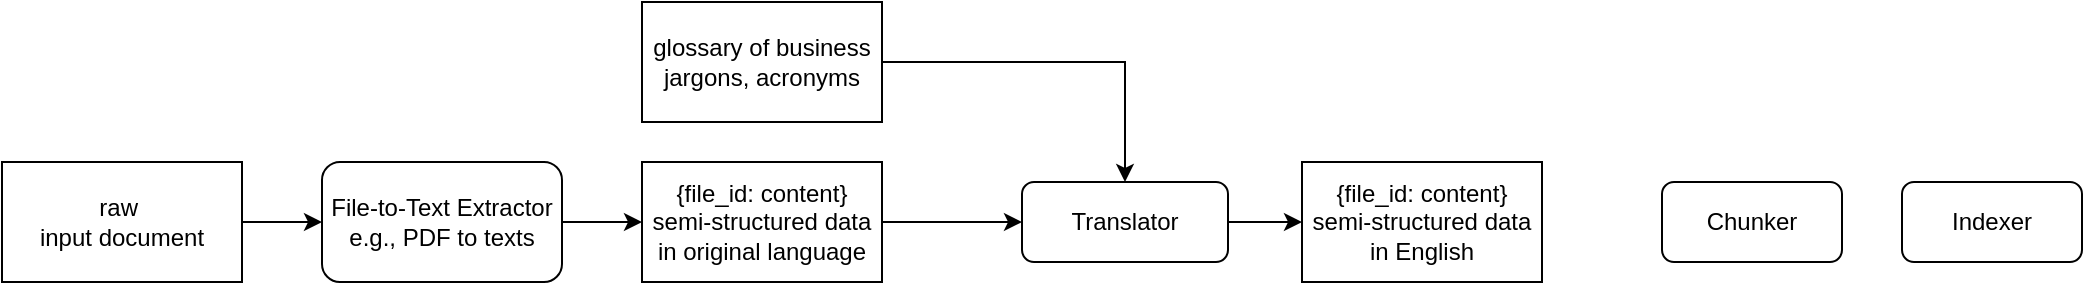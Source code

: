 <mxfile version="28.0.4" pages="3">
  <diagram id="3aGBPdW0vTSLmc4iwQ5c" name="nea-safety-ie-classification">
    <mxGraphModel dx="1280" dy="832" grid="1" gridSize="10" guides="1" tooltips="1" connect="1" arrows="1" fold="1" page="1" pageScale="1" pageWidth="1654" pageHeight="1169" math="0" shadow="0">
      <root>
        <mxCell id="0" />
        <mxCell id="1" parent="0" />
        <mxCell id="SIqKRR3dY7VEbWr17hrh-11" style="edgeStyle=orthogonalEdgeStyle;rounded=0;orthogonalLoop=1;jettySize=auto;html=1;" edge="1" parent="1" source="SIqKRR3dY7VEbWr17hrh-1" target="SIqKRR3dY7VEbWr17hrh-2">
          <mxGeometry relative="1" as="geometry" />
        </mxCell>
        <mxCell id="SIqKRR3dY7VEbWr17hrh-1" value="raw&amp;nbsp;&lt;div&gt;input document&lt;/div&gt;" style="rounded=0;whiteSpace=wrap;html=1;" vertex="1" parent="1">
          <mxGeometry x="280" y="380" width="120" height="60" as="geometry" />
        </mxCell>
        <mxCell id="SIqKRR3dY7VEbWr17hrh-12" style="edgeStyle=orthogonalEdgeStyle;rounded=0;orthogonalLoop=1;jettySize=auto;html=1;" edge="1" parent="1" source="SIqKRR3dY7VEbWr17hrh-2" target="SIqKRR3dY7VEbWr17hrh-5">
          <mxGeometry relative="1" as="geometry" />
        </mxCell>
        <mxCell id="SIqKRR3dY7VEbWr17hrh-2" value="File-to-Text Extractor&lt;div&gt;e.g., PDF to texts&lt;/div&gt;" style="rounded=1;whiteSpace=wrap;html=1;" vertex="1" parent="1">
          <mxGeometry x="440" y="380" width="120" height="60" as="geometry" />
        </mxCell>
        <mxCell id="SIqKRR3dY7VEbWr17hrh-9" style="edgeStyle=orthogonalEdgeStyle;rounded=0;orthogonalLoop=1;jettySize=auto;html=1;entryX=0;entryY=0.5;entryDx=0;entryDy=0;" edge="1" parent="1" source="SIqKRR3dY7VEbWr17hrh-5" target="SIqKRR3dY7VEbWr17hrh-6">
          <mxGeometry relative="1" as="geometry" />
        </mxCell>
        <mxCell id="SIqKRR3dY7VEbWr17hrh-5" value="{file_id: content} semi-structured data in original language" style="rounded=0;whiteSpace=wrap;html=1;" vertex="1" parent="1">
          <mxGeometry x="600" y="380" width="120" height="60" as="geometry" />
        </mxCell>
        <mxCell id="SIqKRR3dY7VEbWr17hrh-13" style="edgeStyle=orthogonalEdgeStyle;rounded=0;orthogonalLoop=1;jettySize=auto;html=1;entryX=0;entryY=0.5;entryDx=0;entryDy=0;" edge="1" parent="1" source="SIqKRR3dY7VEbWr17hrh-6" target="SIqKRR3dY7VEbWr17hrh-10">
          <mxGeometry relative="1" as="geometry" />
        </mxCell>
        <mxCell id="SIqKRR3dY7VEbWr17hrh-6" value="Translator" style="rounded=1;whiteSpace=wrap;html=1;" vertex="1" parent="1">
          <mxGeometry x="790" y="390" width="103" height="40" as="geometry" />
        </mxCell>
        <mxCell id="SIqKRR3dY7VEbWr17hrh-8" style="edgeStyle=orthogonalEdgeStyle;rounded=0;orthogonalLoop=1;jettySize=auto;html=1;entryX=0.5;entryY=0;entryDx=0;entryDy=0;" edge="1" parent="1" source="SIqKRR3dY7VEbWr17hrh-7" target="SIqKRR3dY7VEbWr17hrh-6">
          <mxGeometry relative="1" as="geometry" />
        </mxCell>
        <mxCell id="SIqKRR3dY7VEbWr17hrh-7" value="glossary of business jargons, acronyms" style="rounded=0;whiteSpace=wrap;html=1;" vertex="1" parent="1">
          <mxGeometry x="600" y="300" width="120" height="60" as="geometry" />
        </mxCell>
        <mxCell id="SIqKRR3dY7VEbWr17hrh-10" value="{file_id: content} semi-structured data in English" style="rounded=0;whiteSpace=wrap;html=1;" vertex="1" parent="1">
          <mxGeometry x="930" y="380" width="120" height="60" as="geometry" />
        </mxCell>
        <mxCell id="SIqKRR3dY7VEbWr17hrh-14" value="Chunker" style="rounded=1;whiteSpace=wrap;html=1;" vertex="1" parent="1">
          <mxGeometry x="1110" y="390" width="90" height="40" as="geometry" />
        </mxCell>
        <mxCell id="SIqKRR3dY7VEbWr17hrh-15" value="Indexer" style="rounded=1;whiteSpace=wrap;html=1;" vertex="1" parent="1">
          <mxGeometry x="1230" y="390" width="90" height="40" as="geometry" />
        </mxCell>
      </root>
    </mxGraphModel>
  </diagram>
  <diagram name="gims-classification" id="yE16xMdfLCays2aU9v3c">
    <mxGraphModel dx="1243" dy="589" grid="1" gridSize="10" guides="1" tooltips="1" connect="1" arrows="1" fold="1" page="1" pageScale="1" pageWidth="1654" pageHeight="1169" math="0" shadow="0">
      <root>
        <mxCell id="0" />
        <mxCell id="1" parent="0" />
        <mxCell id="rxSAj68sfvyTgOexhZe--53" value="" style="rounded=1;whiteSpace=wrap;html=1;arcSize=6;" parent="1" vertex="1">
          <mxGeometry x="1390" y="150" width="130" height="420" as="geometry" />
        </mxCell>
        <mxCell id="rxSAj68sfvyTgOexhZe--52" value="" style="rounded=1;whiteSpace=wrap;html=1;arcSize=2;" parent="1" vertex="1">
          <mxGeometry x="700" y="150" width="680" height="420" as="geometry" />
        </mxCell>
        <mxCell id="rxSAj68sfvyTgOexhZe--1" value="" style="rounded=1;whiteSpace=wrap;html=1;arcSize=4;" parent="1" vertex="1">
          <mxGeometry x="510" y="150" width="160" height="420" as="geometry" />
        </mxCell>
        <mxCell id="rxSAj68sfvyTgOexhZe--6" style="edgeStyle=orthogonalEdgeStyle;rounded=0;orthogonalLoop=1;jettySize=auto;html=1;entryX=0;entryY=0.5;entryDx=0;entryDy=0;" parent="1" source="rxSAj68sfvyTgOexhZe--3" target="rxSAj68sfvyTgOexhZe--4" edge="1">
          <mxGeometry relative="1" as="geometry" />
        </mxCell>
        <mxCell id="rxSAj68sfvyTgOexhZe--38" style="edgeStyle=orthogonalEdgeStyle;rounded=0;orthogonalLoop=1;jettySize=auto;html=1;entryX=0.5;entryY=1;entryDx=0;entryDy=0;" parent="1" source="rxSAj68sfvyTgOexhZe--3" target="rxSAj68sfvyTgOexhZe--37" edge="1">
          <mxGeometry relative="1" as="geometry" />
        </mxCell>
        <mxCell id="rxSAj68sfvyTgOexhZe--3" value="Upload CSV" style="labelPosition=center;verticalLabelPosition=middle;align=center;html=1;shape=mxgraph.basic.shaded_button;dx=5.41;fillColor=#E6E6E6;strokeColor=none;whiteSpace=wrap;" parent="1" vertex="1">
          <mxGeometry x="530" y="250" width="120" height="40" as="geometry" />
        </mxCell>
        <mxCell id="rxSAj68sfvyTgOexhZe--7" style="edgeStyle=orthogonalEdgeStyle;rounded=0;orthogonalLoop=1;jettySize=auto;html=1;" parent="1" source="rxSAj68sfvyTgOexhZe--4" target="rxSAj68sfvyTgOexhZe--5" edge="1">
          <mxGeometry relative="1" as="geometry" />
        </mxCell>
        <mxCell id="rxSAj68sfvyTgOexhZe--4" value="Raw Input&lt;div&gt;Dataframe&lt;/div&gt;" style="rounded=0;whiteSpace=wrap;html=1;" parent="1" vertex="1">
          <mxGeometry x="727" y="247.5" width="83" height="45" as="geometry" />
        </mxCell>
        <mxCell id="rxSAj68sfvyTgOexhZe--9" style="edgeStyle=orthogonalEdgeStyle;rounded=0;orthogonalLoop=1;jettySize=auto;html=1;entryX=0;entryY=0.5;entryDx=0;entryDy=0;" parent="1" source="rxSAj68sfvyTgOexhZe--5" target="rxSAj68sfvyTgOexhZe--8" edge="1">
          <mxGeometry relative="1" as="geometry" />
        </mxCell>
        <mxCell id="rxSAj68sfvyTgOexhZe--17" value="success" style="edgeLabel;html=1;align=center;verticalAlign=middle;resizable=0;points=[];" parent="rxSAj68sfvyTgOexhZe--9" vertex="1" connectable="0">
          <mxGeometry x="-0.11" relative="1" as="geometry">
            <mxPoint as="offset" />
          </mxGeometry>
        </mxCell>
        <mxCell id="rxSAj68sfvyTgOexhZe--11" style="edgeStyle=orthogonalEdgeStyle;rounded=0;orthogonalLoop=1;jettySize=auto;html=1;entryX=0.5;entryY=0;entryDx=0;entryDy=0;" parent="1" source="rxSAj68sfvyTgOexhZe--5" target="rxSAj68sfvyTgOexhZe--10" edge="1">
          <mxGeometry relative="1" as="geometry" />
        </mxCell>
        <mxCell id="rxSAj68sfvyTgOexhZe--18" value="failure" style="edgeLabel;html=1;align=center;verticalAlign=middle;resizable=0;points=[];" parent="rxSAj68sfvyTgOexhZe--11" vertex="1" connectable="0">
          <mxGeometry x="-0.365" relative="1" as="geometry">
            <mxPoint as="offset" />
          </mxGeometry>
        </mxCell>
        <mxCell id="rxSAj68sfvyTgOexhZe--5" value="Data Validator" style="rounded=1;whiteSpace=wrap;html=1;" parent="1" vertex="1">
          <mxGeometry x="850" y="245" width="70" height="50" as="geometry" />
        </mxCell>
        <mxCell id="rxSAj68sfvyTgOexhZe--20" style="edgeStyle=orthogonalEdgeStyle;rounded=0;orthogonalLoop=1;jettySize=auto;html=1;entryX=0.5;entryY=0;entryDx=0;entryDy=0;" parent="1" source="rxSAj68sfvyTgOexhZe--8" target="rxSAj68sfvyTgOexhZe--24" edge="1">
          <mxGeometry relative="1" as="geometry">
            <mxPoint x="1040" y="320" as="targetPoint" />
          </mxGeometry>
        </mxCell>
        <mxCell id="rxSAj68sfvyTgOexhZe--46" style="edgeStyle=orthogonalEdgeStyle;rounded=0;orthogonalLoop=1;jettySize=auto;html=1;entryX=0.5;entryY=0;entryDx=0;entryDy=0;" parent="1" source="rxSAj68sfvyTgOexhZe--8" target="rxSAj68sfvyTgOexhZe--41" edge="1">
          <mxGeometry relative="1" as="geometry">
            <mxPoint x="1170" y="270" as="targetPoint" />
          </mxGeometry>
        </mxCell>
        <mxCell id="rxSAj68sfvyTgOexhZe--51" value="data" style="edgeLabel;html=1;align=center;verticalAlign=middle;resizable=0;points=[];" parent="rxSAj68sfvyTgOexhZe--46" vertex="1" connectable="0">
          <mxGeometry x="-0.496" y="-1" relative="1" as="geometry">
            <mxPoint as="offset" />
          </mxGeometry>
        </mxCell>
        <mxCell id="rxSAj68sfvyTgOexhZe--8" value="Validated Input Dataframe" style="rounded=0;whiteSpace=wrap;html=1;" parent="1" vertex="1">
          <mxGeometry x="990" y="247.5" width="100" height="45" as="geometry" />
        </mxCell>
        <mxCell id="rxSAj68sfvyTgOexhZe--13" style="edgeStyle=orthogonalEdgeStyle;rounded=0;orthogonalLoop=1;jettySize=auto;html=1;" parent="1" source="rxSAj68sfvyTgOexhZe--10" target="rxSAj68sfvyTgOexhZe--58" edge="1">
          <mxGeometry relative="1" as="geometry" />
        </mxCell>
        <mxCell id="rxSAj68sfvyTgOexhZe--10" value="Exception" style="rounded=0;whiteSpace=wrap;html=1;" parent="1" vertex="1">
          <mxGeometry x="843.5" y="340" width="83" height="35" as="geometry" />
        </mxCell>
        <mxCell id="rxSAj68sfvyTgOexhZe--12" value="User Notif." style="rounded=0;whiteSpace=wrap;html=1;" parent="1" vertex="1">
          <mxGeometry x="548.5" y="340" width="83" height="35" as="geometry" />
        </mxCell>
        <mxCell id="rxSAj68sfvyTgOexhZe--16" style="edgeStyle=orthogonalEdgeStyle;rounded=0;orthogonalLoop=1;jettySize=auto;html=1;entryX=0.5;entryY=0;entryDx=0;entryDy=0;" parent="1" source="rxSAj68sfvyTgOexhZe--15" target="rxSAj68sfvyTgOexhZe--5" edge="1">
          <mxGeometry relative="1" as="geometry" />
        </mxCell>
        <mxCell id="rxSAj68sfvyTgOexhZe--15" value="Expected Input&amp;nbsp;&lt;div&gt;Schema&lt;/div&gt;" style="rounded=0;whiteSpace=wrap;html=1;" parent="1" vertex="1">
          <mxGeometry x="850" y="170" width="70" height="45" as="geometry" />
        </mxCell>
        <mxCell id="rxSAj68sfvyTgOexhZe--21" value="LLM Endpoint" style="rounded=0;whiteSpace=wrap;html=1;" parent="1" vertex="1">
          <mxGeometry x="1150" y="295" width="70" height="45" as="geometry" />
        </mxCell>
        <mxCell id="rxSAj68sfvyTgOexhZe--22" value="Secret&amp;nbsp;&lt;div&gt;Mgnt&lt;/div&gt;" style="rounded=0;whiteSpace=wrap;html=1;" parent="1" vertex="1">
          <mxGeometry x="1150" y="365" width="70" height="45" as="geometry" />
        </mxCell>
        <mxCell id="rxSAj68sfvyTgOexhZe--25" style="edgeStyle=orthogonalEdgeStyle;rounded=0;orthogonalLoop=1;jettySize=auto;html=1;entryX=0;entryY=0.5;entryDx=0;entryDy=0;startArrow=classic;startFill=1;exitX=1;exitY=0.25;exitDx=0;exitDy=0;" parent="1" source="rxSAj68sfvyTgOexhZe--24" target="rxSAj68sfvyTgOexhZe--21" edge="1">
          <mxGeometry relative="1" as="geometry" />
        </mxCell>
        <mxCell id="rxSAj68sfvyTgOexhZe--29" style="edgeStyle=orthogonalEdgeStyle;rounded=0;orthogonalLoop=1;jettySize=auto;html=1;entryX=0;entryY=0.5;entryDx=0;entryDy=0;startArrow=classic;startFill=1;endArrow=none;endFill=0;" parent="1" source="rxSAj68sfvyTgOexhZe--24" target="rxSAj68sfvyTgOexhZe--22" edge="1">
          <mxGeometry relative="1" as="geometry" />
        </mxCell>
        <mxCell id="rxSAj68sfvyTgOexhZe--31" style="edgeStyle=orthogonalEdgeStyle;rounded=0;orthogonalLoop=1;jettySize=auto;html=1;" parent="1" source="rxSAj68sfvyTgOexhZe--24" target="rxSAj68sfvyTgOexhZe--43" edge="1">
          <mxGeometry relative="1" as="geometry" />
        </mxCell>
        <mxCell id="rxSAj68sfvyTgOexhZe--24" value="Prompt Engineering Wrapper" style="rounded=1;whiteSpace=wrap;html=1;fillColor=#fff2cc;strokeColor=#d6b656;" parent="1" vertex="1">
          <mxGeometry x="990" y="322.5" width="100" height="50" as="geometry" />
        </mxCell>
        <mxCell id="rxSAj68sfvyTgOexhZe--28" style="edgeStyle=orthogonalEdgeStyle;rounded=0;orthogonalLoop=1;jettySize=auto;html=1;entryX=1;entryY=0.75;entryDx=0;entryDy=0;" parent="1" source="rxSAj68sfvyTgOexhZe--27" target="rxSAj68sfvyTgOexhZe--24" edge="1">
          <mxGeometry relative="1" as="geometry">
            <Array as="points">
              <mxPoint x="1110" y="458" />
              <mxPoint x="1110" y="360" />
            </Array>
          </mxGeometry>
        </mxCell>
        <mxCell id="rxSAj68sfvyTgOexhZe--27" value="Business Data" style="rounded=0;whiteSpace=wrap;html=1;" parent="1" vertex="1">
          <mxGeometry x="1420" y="435" width="70" height="45" as="geometry" />
        </mxCell>
        <mxCell id="rxSAj68sfvyTgOexhZe--33" style="edgeStyle=orthogonalEdgeStyle;rounded=0;orthogonalLoop=1;jettySize=auto;html=1;entryX=0.993;entryY=0.477;entryDx=0;entryDy=0;entryPerimeter=0;" parent="1" source="rxSAj68sfvyTgOexhZe--30" target="rxSAj68sfvyTgOexhZe--32" edge="1">
          <mxGeometry relative="1" as="geometry">
            <mxPoint x="790" y="460" as="targetPoint" />
            <Array as="points">
              <mxPoint x="740" y="473" />
              <mxPoint x="740" y="489" />
            </Array>
          </mxGeometry>
        </mxCell>
        <mxCell id="rxSAj68sfvyTgOexhZe--36" style="edgeStyle=orthogonalEdgeStyle;rounded=0;orthogonalLoop=1;jettySize=auto;html=1;entryX=1;entryY=0.5;entryDx=0;entryDy=0;" parent="1" source="rxSAj68sfvyTgOexhZe--30" target="rxSAj68sfvyTgOexhZe--35" edge="1">
          <mxGeometry relative="1" as="geometry">
            <Array as="points">
              <mxPoint x="740" y="460" />
              <mxPoint x="740" y="418" />
            </Array>
          </mxGeometry>
        </mxCell>
        <mxCell id="rxSAj68sfvyTgOexhZe--30" value="Output&amp;nbsp;&lt;div&gt;Dataframe&lt;/div&gt;" style="rounded=0;whiteSpace=wrap;html=1;" parent="1" vertex="1">
          <mxGeometry x="820" y="450" width="100" height="45" as="geometry" />
        </mxCell>
        <mxCell id="rxSAj68sfvyTgOexhZe--32" value="Download CSV" style="labelPosition=center;verticalLabelPosition=middle;align=center;html=1;shape=mxgraph.basic.shaded_button;dx=5.41;fillColor=#E6E6E6;strokeColor=none;whiteSpace=wrap;" parent="1" vertex="1">
          <mxGeometry x="530" y="470" width="120" height="40" as="geometry" />
        </mxCell>
        <mxCell id="rxSAj68sfvyTgOexhZe--35" value="Output Preview" style="rounded=0;whiteSpace=wrap;html=1;" parent="1" vertex="1">
          <mxGeometry x="548.5" y="400" width="83" height="35" as="geometry" />
        </mxCell>
        <mxCell id="rxSAj68sfvyTgOexhZe--37" value="Input Preview" style="rounded=0;whiteSpace=wrap;html=1;" parent="1" vertex="1">
          <mxGeometry x="548.5" y="180" width="83" height="35" as="geometry" />
        </mxCell>
        <mxCell id="rxSAj68sfvyTgOexhZe--39" value="Logging Tables" style="rounded=0;whiteSpace=wrap;html=1;" parent="1" vertex="1">
          <mxGeometry x="1420" y="335" width="70" height="50" as="geometry" />
        </mxCell>
        <mxCell id="rxSAj68sfvyTgOexhZe--48" style="edgeStyle=orthogonalEdgeStyle;rounded=0;orthogonalLoop=1;jettySize=auto;html=1;entryX=0;entryY=0.5;entryDx=0;entryDy=0;" parent="1" source="rxSAj68sfvyTgOexhZe--41" target="rxSAj68sfvyTgOexhZe--39" edge="1">
          <mxGeometry relative="1" as="geometry" />
        </mxCell>
        <mxCell id="rxSAj68sfvyTgOexhZe--41" value="I/O Writer" style="rounded=1;whiteSpace=wrap;html=1;" parent="1" vertex="1">
          <mxGeometry x="1260" y="340" width="100" height="40" as="geometry" />
        </mxCell>
        <mxCell id="rxSAj68sfvyTgOexhZe--44" value="" style="edgeStyle=orthogonalEdgeStyle;rounded=0;orthogonalLoop=1;jettySize=auto;html=1;jumpStyle=arc;" parent="1" source="rxSAj68sfvyTgOexhZe--43" target="rxSAj68sfvyTgOexhZe--41" edge="1">
          <mxGeometry relative="1" as="geometry">
            <Array as="points">
              <mxPoint x="1040" y="540" />
              <mxPoint x="1310" y="540" />
            </Array>
          </mxGeometry>
        </mxCell>
        <mxCell id="rxSAj68sfvyTgOexhZe--50" value="data + metadata" style="edgeLabel;html=1;align=center;verticalAlign=middle;resizable=0;points=[];" parent="rxSAj68sfvyTgOexhZe--44" vertex="1" connectable="0">
          <mxGeometry x="-0.182" y="-2" relative="1" as="geometry">
            <mxPoint as="offset" />
          </mxGeometry>
        </mxCell>
        <mxCell id="rxSAj68sfvyTgOexhZe--45" style="edgeStyle=orthogonalEdgeStyle;rounded=0;orthogonalLoop=1;jettySize=auto;html=1;entryX=0.5;entryY=0;entryDx=0;entryDy=0;exitX=0;exitY=0.5;exitDx=0;exitDy=0;" parent="1" source="rxSAj68sfvyTgOexhZe--43" target="rxSAj68sfvyTgOexhZe--30" edge="1">
          <mxGeometry relative="1" as="geometry" />
        </mxCell>
        <mxCell id="rxSAj68sfvyTgOexhZe--49" value="data only" style="edgeLabel;html=1;align=center;verticalAlign=middle;resizable=0;points=[];" parent="rxSAj68sfvyTgOexhZe--45" vertex="1" connectable="0">
          <mxGeometry x="-0.313" y="-1" relative="1" as="geometry">
            <mxPoint as="offset" />
          </mxGeometry>
        </mxCell>
        <mxCell id="rxSAj68sfvyTgOexhZe--43" value="LLM Output Parser" style="rounded=1;whiteSpace=wrap;html=1;" parent="1" vertex="1">
          <mxGeometry x="990" y="400" width="100" height="40" as="geometry" />
        </mxCell>
        <mxCell id="rxSAj68sfvyTgOexhZe--54" value="Front End" style="text;html=1;align=center;verticalAlign=middle;whiteSpace=wrap;rounded=0;" parent="1" vertex="1">
          <mxGeometry x="560" y="150" width="60" height="30" as="geometry" />
        </mxCell>
        <mxCell id="rxSAj68sfvyTgOexhZe--55" value="Backend" style="text;html=1;align=center;verticalAlign=middle;whiteSpace=wrap;rounded=0;" parent="1" vertex="1">
          <mxGeometry x="700" y="150" width="60" height="30" as="geometry" />
        </mxCell>
        <mxCell id="rxSAj68sfvyTgOexhZe--56" value="Data" style="text;html=1;align=center;verticalAlign=middle;whiteSpace=wrap;rounded=0;" parent="1" vertex="1">
          <mxGeometry x="1390" y="150" width="60" height="30" as="geometry" />
        </mxCell>
        <mxCell id="rxSAj68sfvyTgOexhZe--57" value="&lt;span class=&quot;fontstyle0&quot;&gt;Prompt Engineering Use Case&lt;/span&gt; &lt;br/&gt;&lt;br style=&quot;font-variant-numeric: normal; font-variant-east-asian: normal; font-variant-alternates: normal; font-variant-position: normal; font-variant-emoji: normal; line-height: normal; text-align: -webkit-auto; text-size-adjust: auto;&quot;&gt;&lt;div&gt;&lt;span class=&quot;fontstyle0&quot;&gt;&lt;br&gt;&lt;/span&gt;&lt;/div&gt;" style="rounded=1;whiteSpace=wrap;html=1;arcSize=4;fillColor=#dae8fc;strokeColor=#6c8ebf;verticalAlign=top;" parent="1" vertex="1">
          <mxGeometry x="40" y="80" width="230" height="90" as="geometry" />
        </mxCell>
        <mxCell id="rxSAj68sfvyTgOexhZe--59" style="edgeStyle=orthogonalEdgeStyle;rounded=0;orthogonalLoop=1;jettySize=auto;html=1;" parent="1" source="rxSAj68sfvyTgOexhZe--58" target="rxSAj68sfvyTgOexhZe--12" edge="1">
          <mxGeometry relative="1" as="geometry" />
        </mxCell>
        <mxCell id="rxSAj68sfvyTgOexhZe--58" value="Error and retry message" style="rounded=0;whiteSpace=wrap;html=1;" parent="1" vertex="1">
          <mxGeometry x="727" y="340" width="83" height="35" as="geometry" />
        </mxCell>
        <mxCell id="LbE9Ai2e66zHv5QUQcwt-1" value="" style="rounded=1;whiteSpace=wrap;html=1;arcSize=4;" parent="1" vertex="1">
          <mxGeometry x="510" y="680" width="320" height="320" as="geometry" />
        </mxCell>
        <mxCell id="LbE9Ai2e66zHv5QUQcwt-8" style="edgeStyle=orthogonalEdgeStyle;shape=connector;rounded=0;orthogonalLoop=1;jettySize=auto;html=1;entryX=0;entryY=0.5;entryDx=0;entryDy=0;strokeColor=default;align=center;verticalAlign=middle;fontFamily=Helvetica;fontSize=11;fontColor=default;labelBackgroundColor=default;endArrow=blockThin;endFill=1;" parent="1" source="LbE9Ai2e66zHv5QUQcwt-3" target="zJm6ujQApNEobkasvNWw-14" edge="1">
          <mxGeometry relative="1" as="geometry" />
        </mxCell>
        <mxCell id="LbE9Ai2e66zHv5QUQcwt-3" value="Incident title and description" style="rounded=1;whiteSpace=wrap;html=1;fontFamily=Helvetica;fontSize=11;fontColor=default;labelBackgroundColor=default;" parent="1" vertex="1">
          <mxGeometry x="650" y="700" width="160" height="50" as="geometry" />
        </mxCell>
        <mxCell id="LbE9Ai2e66zHv5QUQcwt-13" style="edgeStyle=orthogonalEdgeStyle;shape=connector;rounded=0;orthogonalLoop=1;jettySize=auto;html=1;strokeColor=default;align=center;verticalAlign=middle;fontFamily=Helvetica;fontSize=11;fontColor=default;labelBackgroundColor=default;endArrow=classic;endFill=1;exitX=1;exitY=0.5;exitDx=0;exitDy=0;startArrow=none;startFill=0;" parent="1" source="LbE9Ai2e66zHv5QUQcwt-6" target="LbE9Ai2e66zHv5QUQcwt-12" edge="1">
          <mxGeometry relative="1" as="geometry" />
        </mxCell>
        <mxCell id="zJm6ujQApNEobkasvNWw-1" value="log" style="edgeLabel;html=1;align=center;verticalAlign=middle;resizable=0;points=[];fontFamily=Helvetica;fontSize=11;fontColor=default;labelBackgroundColor=default;" parent="LbE9Ai2e66zHv5QUQcwt-13" vertex="1" connectable="0">
          <mxGeometry x="-0.029" y="-2" relative="1" as="geometry">
            <mxPoint as="offset" />
          </mxGeometry>
        </mxCell>
        <mxCell id="zJm6ujQApNEobkasvNWw-3" style="edgeStyle=orthogonalEdgeStyle;shape=connector;rounded=0;orthogonalLoop=1;jettySize=auto;html=1;entryX=1;entryY=0.25;entryDx=0;entryDy=0;strokeColor=default;align=center;verticalAlign=middle;fontFamily=Helvetica;fontSize=11;fontColor=default;labelBackgroundColor=default;endArrow=classic;endFill=1;exitX=0;exitY=0.75;exitDx=0;exitDy=0;" parent="1" source="LbE9Ai2e66zHv5QUQcwt-6" target="zJm6ujQApNEobkasvNWw-2" edge="1">
          <mxGeometry relative="1" as="geometry">
            <Array as="points">
              <mxPoint x="1000" y="738" />
              <mxPoint x="1000" y="838" />
              <mxPoint x="810" y="838" />
            </Array>
          </mxGeometry>
        </mxCell>
        <mxCell id="zJm6ujQApNEobkasvNWw-24" value="response" style="edgeLabel;html=1;align=center;verticalAlign=middle;resizable=0;points=[];fontFamily=Helvetica;fontSize=11;fontColor=default;labelBackgroundColor=default;" parent="zJm6ujQApNEobkasvNWw-3" vertex="1" connectable="0">
          <mxGeometry x="0.29" relative="1" as="geometry">
            <mxPoint as="offset" />
          </mxGeometry>
        </mxCell>
        <mxCell id="LbE9Ai2e66zHv5QUQcwt-6" value="Classification App" style="rounded=1;whiteSpace=wrap;html=1;fillColor=#fff2cc;strokeColor=#d6b656;" parent="1" vertex="1">
          <mxGeometry x="1040" y="700" width="100" height="50" as="geometry" />
        </mxCell>
        <mxCell id="LbE9Ai2e66zHv5QUQcwt-12" value="" style="rounded=1;whiteSpace=wrap;html=1;fontFamily=Helvetica;fontSize=11;fontColor=default;labelBackgroundColor=default;arcSize=8;" parent="1" vertex="1">
          <mxGeometry x="1220" y="740" width="190" height="120" as="geometry" />
        </mxCell>
        <mxCell id="LbE9Ai2e66zHv5QUQcwt-14" value="Traces" style="rounded=1;whiteSpace=wrap;html=1;fontFamily=Helvetica;fontSize=11;fontColor=default;labelBackgroundColor=default;" parent="1" vertex="1">
          <mxGeometry x="1235" y="750" width="80" height="30" as="geometry" />
        </mxCell>
        <mxCell id="zJm6ujQApNEobkasvNWw-23" style="edgeStyle=orthogonalEdgeStyle;shape=connector;rounded=0;orthogonalLoop=1;jettySize=auto;html=1;entryX=0;entryY=0.5;entryDx=0;entryDy=0;strokeColor=default;align=center;verticalAlign=middle;fontFamily=Helvetica;fontSize=11;fontColor=default;labelBackgroundColor=default;endArrow=classic;endFill=1;" parent="1" source="zJm6ujQApNEobkasvNWw-2" target="zJm6ujQApNEobkasvNWw-6" edge="1">
          <mxGeometry relative="1" as="geometry" />
        </mxCell>
        <mxCell id="zJm6ujQApNEobkasvNWw-2" value="Classification result&lt;div&gt;Category: str&lt;/div&gt;&lt;div&gt;Type: str&lt;/div&gt;&lt;div&gt;Reasoning: str&lt;/div&gt;" style="rounded=1;whiteSpace=wrap;html=1;fontFamily=Helvetica;fontSize=11;fontColor=default;labelBackgroundColor=default;" parent="1" vertex="1">
          <mxGeometry x="650" y="820" width="160" height="70" as="geometry" />
        </mxCell>
        <mxCell id="zJm6ujQApNEobkasvNWw-4" value="" style="shape=image;html=1;verticalAlign=top;verticalLabelPosition=bottom;labelBackgroundColor=#ffffff;imageAspect=0;aspect=fixed;image=https://cdn1.iconfinder.com/data/icons/material-core/22/thumb-up-128.png;fontFamily=Helvetica;fontSize=11;fontColor=default;" parent="1" vertex="1">
          <mxGeometry x="750" y="900" width="18" height="18" as="geometry" />
        </mxCell>
        <mxCell id="zJm6ujQApNEobkasvNWw-5" value="" style="shape=image;html=1;verticalAlign=top;verticalLabelPosition=bottom;labelBackgroundColor=#ffffff;imageAspect=0;aspect=fixed;image=https://cdn1.iconfinder.com/data/icons/material-core/22/thumb-down-128.png;fontFamily=Helvetica;fontSize=11;fontColor=#FF0000;" parent="1" vertex="1">
          <mxGeometry x="780" y="900" width="20" height="20" as="geometry" />
        </mxCell>
        <mxCell id="zJm6ujQApNEobkasvNWw-6" value="End-user Feedback" style="rounded=1;whiteSpace=wrap;html=1;fillColor=#fff2cc;strokeColor=#d6b656;" parent="1" vertex="1">
          <mxGeometry x="1030" y="870" width="100" height="50" as="geometry" />
        </mxCell>
        <mxCell id="zJm6ujQApNEobkasvNWw-9" style="edgeStyle=orthogonalEdgeStyle;shape=connector;rounded=0;orthogonalLoop=1;jettySize=auto;html=1;entryX=-0.002;entryY=0.655;entryDx=0;entryDy=0;entryPerimeter=0;strokeColor=default;align=center;verticalAlign=middle;fontFamily=Helvetica;fontSize=11;fontColor=default;labelBackgroundColor=default;endArrow=classic;endFill=1;" parent="1" source="zJm6ujQApNEobkasvNWw-6" target="LbE9Ai2e66zHv5QUQcwt-12" edge="1">
          <mxGeometry relative="1" as="geometry" />
        </mxCell>
        <mxCell id="zJm6ujQApNEobkasvNWw-25" value="log feedback" style="edgeLabel;html=1;align=center;verticalAlign=middle;resizable=0;points=[];fontFamily=Helvetica;fontSize=11;fontColor=default;labelBackgroundColor=default;" parent="zJm6ujQApNEobkasvNWw-9" vertex="1" connectable="0">
          <mxGeometry x="-0.013" relative="1" as="geometry">
            <mxPoint as="offset" />
          </mxGeometry>
        </mxCell>
        <mxCell id="zJm6ujQApNEobkasvNWw-11" value="Incident title and description" style="rounded=1;whiteSpace=wrap;html=1;fontFamily=Helvetica;fontSize=11;fontColor=default;labelBackgroundColor=default;" parent="1" vertex="1">
          <mxGeometry x="520" y="960" width="300" height="30" as="geometry" />
        </mxCell>
        <mxCell id="zJm6ujQApNEobkasvNWw-12" value="" style="rounded=1;whiteSpace=wrap;html=1;fontFamily=Helvetica;fontSize=11;fontColor=default;labelBackgroundColor=default;" parent="1" vertex="1">
          <mxGeometry x="790" y="960" width="30" height="30" as="geometry" />
        </mxCell>
        <mxCell id="zJm6ujQApNEobkasvNWw-13" value="" style="shape=image;html=1;verticalAlign=top;verticalLabelPosition=bottom;labelBackgroundColor=#ffffff;imageAspect=0;aspect=fixed;image=https://cdn0.iconfinder.com/data/icons/evericons-24px-vol-1/24/send-128.png;fontFamily=Helvetica;fontSize=11;fontColor=default;" parent="1" vertex="1">
          <mxGeometry x="796" y="966" width="18" height="18" as="geometry" />
        </mxCell>
        <mxCell id="zJm6ujQApNEobkasvNWw-15" style="edgeStyle=orthogonalEdgeStyle;shape=connector;rounded=0;orthogonalLoop=1;jettySize=auto;html=1;entryX=0;entryY=0.5;entryDx=0;entryDy=0;strokeColor=default;align=center;verticalAlign=middle;fontFamily=Helvetica;fontSize=11;fontColor=default;labelBackgroundColor=default;endArrow=classic;endFill=1;" parent="1" source="zJm6ujQApNEobkasvNWw-14" target="LbE9Ai2e66zHv5QUQcwt-6" edge="1">
          <mxGeometry relative="1" as="geometry" />
        </mxCell>
        <mxCell id="zJm6ujQApNEobkasvNWw-20" value="pass" style="edgeLabel;html=1;align=center;verticalAlign=middle;resizable=0;points=[];fontFamily=Helvetica;fontSize=11;fontColor=default;labelBackgroundColor=default;" parent="zJm6ujQApNEobkasvNWw-15" vertex="1" connectable="0">
          <mxGeometry x="-0.188" y="1" relative="1" as="geometry">
            <mxPoint as="offset" />
          </mxGeometry>
        </mxCell>
        <mxCell id="zJm6ujQApNEobkasvNWw-17" style="edgeStyle=orthogonalEdgeStyle;shape=connector;rounded=0;orthogonalLoop=1;jettySize=auto;html=1;entryX=0.5;entryY=0;entryDx=0;entryDy=0;strokeColor=default;align=center;verticalAlign=middle;fontFamily=Helvetica;fontSize=11;fontColor=default;labelBackgroundColor=default;endArrow=classic;endFill=1;" parent="1" source="zJm6ujQApNEobkasvNWw-14" target="LbE9Ai2e66zHv5QUQcwt-12" edge="1">
          <mxGeometry relative="1" as="geometry">
            <Array as="points">
              <mxPoint x="930" y="650" />
              <mxPoint x="1315" y="650" />
            </Array>
          </mxGeometry>
        </mxCell>
        <mxCell id="zJm6ujQApNEobkasvNWw-18" value="log" style="edgeLabel;html=1;align=center;verticalAlign=middle;resizable=0;points=[];fontFamily=Helvetica;fontSize=11;fontColor=default;labelBackgroundColor=default;" parent="zJm6ujQApNEobkasvNWw-17" vertex="1" connectable="0">
          <mxGeometry x="-0.177" y="1" relative="1" as="geometry">
            <mxPoint as="offset" />
          </mxGeometry>
        </mxCell>
        <mxCell id="zJm6ujQApNEobkasvNWw-21" style="edgeStyle=orthogonalEdgeStyle;shape=connector;rounded=0;orthogonalLoop=1;jettySize=auto;html=1;entryX=1;entryY=0.5;entryDx=0;entryDy=0;strokeColor=default;align=center;verticalAlign=middle;fontFamily=Helvetica;fontSize=11;fontColor=default;labelBackgroundColor=default;endArrow=classic;endFill=1;" parent="1" source="zJm6ujQApNEobkasvNWw-14" target="zJm6ujQApNEobkasvNWw-19" edge="1">
          <mxGeometry relative="1" as="geometry">
            <Array as="points">
              <mxPoint x="930" y="785" />
            </Array>
          </mxGeometry>
        </mxCell>
        <mxCell id="zJm6ujQApNEobkasvNWw-22" value="fail" style="edgeLabel;html=1;align=center;verticalAlign=middle;resizable=0;points=[];fontFamily=Helvetica;fontSize=11;fontColor=default;labelBackgroundColor=default;" parent="zJm6ujQApNEobkasvNWw-21" vertex="1" connectable="0">
          <mxGeometry x="-0.045" relative="1" as="geometry">
            <mxPoint as="offset" />
          </mxGeometry>
        </mxCell>
        <mxCell id="zJm6ujQApNEobkasvNWw-14" value="Screener App" style="rounded=1;whiteSpace=wrap;html=1;fillColor=#fff2cc;strokeColor=#d6b656;" parent="1" vertex="1">
          <mxGeometry x="880" y="700" width="100" height="50" as="geometry" />
        </mxCell>
        <mxCell id="zJm6ujQApNEobkasvNWw-19" value="Inform user of irrelevant input, ask to try again" style="rounded=1;whiteSpace=wrap;html=1;fontFamily=Helvetica;fontSize=11;fontColor=default;labelBackgroundColor=default;" parent="1" vertex="1">
          <mxGeometry x="650" y="760" width="160" height="50" as="geometry" />
        </mxCell>
        <mxCell id="-MCMBk3sMWbBDVXIINuj-6" style="edgeStyle=orthogonalEdgeStyle;rounded=0;orthogonalLoop=1;jettySize=auto;html=1;entryX=0;entryY=0.5;entryDx=0;entryDy=0;" parent="1" source="-MCMBk3sMWbBDVXIINuj-1" target="-MCMBk3sMWbBDVXIINuj-5" edge="1">
          <mxGeometry relative="1" as="geometry" />
        </mxCell>
        <mxCell id="-MCMBk3sMWbBDVXIINuj-1" value="Input String" style="rounded=0;whiteSpace=wrap;html=1;" parent="1" vertex="1">
          <mxGeometry x="530" y="1260" width="120" height="40" as="geometry" />
        </mxCell>
        <mxCell id="-MCMBk3sMWbBDVXIINuj-8" style="edgeStyle=orthogonalEdgeStyle;rounded=0;orthogonalLoop=1;jettySize=auto;html=1;entryX=0;entryY=0.5;entryDx=0;entryDy=0;" parent="1" source="-MCMBk3sMWbBDVXIINuj-3" target="-MCMBk3sMWbBDVXIINuj-5" edge="1">
          <mxGeometry relative="1" as="geometry" />
        </mxCell>
        <mxCell id="-MCMBk3sMWbBDVXIINuj-7" style="edgeStyle=orthogonalEdgeStyle;rounded=0;orthogonalLoop=1;jettySize=auto;html=1;entryX=0;entryY=0.5;entryDx=0;entryDy=0;" parent="1" source="-MCMBk3sMWbBDVXIINuj-2" target="-MCMBk3sMWbBDVXIINuj-5" edge="1">
          <mxGeometry relative="1" as="geometry" />
        </mxCell>
        <mxCell id="-MCMBk3sMWbBDVXIINuj-3" value="&lt;div&gt;Instruction&lt;/div&gt;(System Prompt)" style="rounded=0;whiteSpace=wrap;html=1;" parent="1" vertex="1">
          <mxGeometry x="530" y="1320" width="120" height="40" as="geometry" />
        </mxCell>
        <mxCell id="-MCMBk3sMWbBDVXIINuj-2" value="User Prompt" style="rounded=0;whiteSpace=wrap;html=1;" parent="1" vertex="1">
          <mxGeometry x="530" y="1260" width="120" height="40" as="geometry" />
        </mxCell>
        <mxCell id="-MCMBk3sMWbBDVXIINuj-9" style="edgeStyle=orthogonalEdgeStyle;rounded=0;orthogonalLoop=1;jettySize=auto;html=1;entryX=0;entryY=0.5;entryDx=0;entryDy=0;" parent="1" source="-MCMBk3sMWbBDVXIINuj-4" target="-MCMBk3sMWbBDVXIINuj-5" edge="1">
          <mxGeometry relative="1" as="geometry" />
        </mxCell>
        <mxCell id="-MCMBk3sMWbBDVXIINuj-4" value="Output Pydantic Schema Instruction" style="rounded=0;whiteSpace=wrap;html=1;" parent="1" vertex="1">
          <mxGeometry x="530" y="1380" width="120" height="40" as="geometry" />
        </mxCell>
        <mxCell id="-MCMBk3sMWbBDVXIINuj-11" style="edgeStyle=orthogonalEdgeStyle;rounded=0;orthogonalLoop=1;jettySize=auto;html=1;entryX=0;entryY=0.5;entryDx=0;entryDy=0;" parent="1" source="-MCMBk3sMWbBDVXIINuj-5" target="-MCMBk3sMWbBDVXIINuj-12" edge="1">
          <mxGeometry relative="1" as="geometry">
            <mxPoint x="880" y="1280" as="targetPoint" />
          </mxGeometry>
        </mxCell>
        <mxCell id="-MCMBk3sMWbBDVXIINuj-5" value="Composite Prompt&lt;div&gt;(Backend)&lt;/div&gt;" style="rounded=0;whiteSpace=wrap;html=1;" parent="1" vertex="1">
          <mxGeometry x="730" y="1260" width="120" height="40" as="geometry" />
        </mxCell>
        <mxCell id="-MCMBk3sMWbBDVXIINuj-14" style="edgeStyle=orthogonalEdgeStyle;rounded=0;orthogonalLoop=1;jettySize=auto;html=1;entryX=0;entryY=0.5;entryDx=0;entryDy=0;" parent="1" source="-MCMBk3sMWbBDVXIINuj-12" target="-MCMBk3sMWbBDVXIINuj-13" edge="1">
          <mxGeometry relative="1" as="geometry" />
        </mxCell>
        <mxCell id="-MCMBk3sMWbBDVXIINuj-16" style="edgeStyle=orthogonalEdgeStyle;rounded=0;orthogonalLoop=1;jettySize=auto;html=1;entryX=0;entryY=0.5;entryDx=0;entryDy=0;" parent="1" source="-MCMBk3sMWbBDVXIINuj-12" target="-MCMBk3sMWbBDVXIINuj-15" edge="1">
          <mxGeometry relative="1" as="geometry" />
        </mxCell>
        <mxCell id="-MCMBk3sMWbBDVXIINuj-12" value="Classification&amp;nbsp;&lt;div&gt;Fn&lt;/div&gt;" style="rounded=1;whiteSpace=wrap;html=1;" parent="1" vertex="1">
          <mxGeometry x="880" y="1260" width="93.5" height="40" as="geometry" />
        </mxCell>
        <mxCell id="-MCMBk3sMWbBDVXIINuj-19" style="edgeStyle=orthogonalEdgeStyle;rounded=0;orthogonalLoop=1;jettySize=auto;html=1;entryX=0;entryY=0.5;entryDx=0;entryDy=0;" parent="1" source="-MCMBk3sMWbBDVXIINuj-13" target="-MCMBk3sMWbBDVXIINuj-18" edge="1">
          <mxGeometry relative="1" as="geometry" />
        </mxCell>
        <mxCell id="-MCMBk3sMWbBDVXIINuj-13" value="Response" style="rounded=0;whiteSpace=wrap;html=1;" parent="1" vertex="1">
          <mxGeometry x="1033.5" y="1260" width="80" height="40" as="geometry" />
        </mxCell>
        <mxCell id="-MCMBk3sMWbBDVXIINuj-15" value="Trace Metadata" style="rounded=0;whiteSpace=wrap;html=1;" parent="1" vertex="1">
          <mxGeometry x="1033.5" y="1310" width="80" height="40" as="geometry" />
        </mxCell>
        <mxCell id="-MCMBk3sMWbBDVXIINuj-22" style="edgeStyle=orthogonalEdgeStyle;rounded=0;orthogonalLoop=1;jettySize=auto;html=1;entryX=0;entryY=0.5;entryDx=0;entryDy=0;" parent="1" source="-MCMBk3sMWbBDVXIINuj-18" target="-MCMBk3sMWbBDVXIINuj-20" edge="1">
          <mxGeometry relative="1" as="geometry" />
        </mxCell>
        <mxCell id="-MCMBk3sMWbBDVXIINuj-18" value="Evaluator" style="rounded=1;whiteSpace=wrap;html=1;" parent="1" vertex="1">
          <mxGeometry x="1153.5" y="1260" width="93.5" height="40" as="geometry" />
        </mxCell>
        <mxCell id="-MCMBk3sMWbBDVXIINuj-21" style="edgeStyle=orthogonalEdgeStyle;rounded=0;orthogonalLoop=1;jettySize=auto;html=1;entryX=1;entryY=0.5;entryDx=0;entryDy=0;dashed=1;endArrow=none;endFill=0;" parent="1" source="-MCMBk3sMWbBDVXIINuj-20" target="-MCMBk3sMWbBDVXIINuj-15" edge="1">
          <mxGeometry relative="1" as="geometry">
            <Array as="points">
              <mxPoint x="1323.5" y="1330" />
            </Array>
          </mxGeometry>
        </mxCell>
        <mxCell id="-MCMBk3sMWbBDVXIINuj-25" style="edgeStyle=orthogonalEdgeStyle;rounded=0;orthogonalLoop=1;jettySize=auto;html=1;entryX=0;entryY=0.5;entryDx=0;entryDy=0;" parent="1" source="-MCMBk3sMWbBDVXIINuj-20" target="-MCMBk3sMWbBDVXIINuj-23" edge="1">
          <mxGeometry relative="1" as="geometry" />
        </mxCell>
        <mxCell id="-MCMBk3sMWbBDVXIINuj-20" value="Assessment Feedback" style="rounded=0;whiteSpace=wrap;html=1;" parent="1" vertex="1">
          <mxGeometry x="1283.5" y="1260" width="80" height="40" as="geometry" />
        </mxCell>
        <mxCell id="-MCMBk3sMWbBDVXIINuj-26" style="edgeStyle=orthogonalEdgeStyle;rounded=0;orthogonalLoop=1;jettySize=auto;html=1;entryX=0;entryY=0.5;entryDx=0;entryDy=0;" parent="1" source="-MCMBk3sMWbBDVXIINuj-23" target="-MCMBk3sMWbBDVXIINuj-24" edge="1">
          <mxGeometry relative="1" as="geometry" />
        </mxCell>
        <mxCell id="-MCMBk3sMWbBDVXIINuj-23" value="Report Parser" style="rounded=1;whiteSpace=wrap;html=1;" parent="1" vertex="1">
          <mxGeometry x="1403.5" y="1260" width="93.5" height="40" as="geometry" />
        </mxCell>
        <mxCell id="-MCMBk3sMWbBDVXIINuj-24" value="Experiment Report" style="rounded=0;whiteSpace=wrap;html=1;" parent="1" vertex="1">
          <mxGeometry x="1527.5" y="1260" width="80" height="40" as="geometry" />
        </mxCell>
        <mxCell id="-MCMBk3sMWbBDVXIINuj-29" style="edgeStyle=orthogonalEdgeStyle;rounded=0;orthogonalLoop=1;jettySize=auto;html=1;entryX=0.5;entryY=0;entryDx=0;entryDy=0;" parent="1" source="-MCMBk3sMWbBDVXIINuj-28" target="-MCMBk3sMWbBDVXIINuj-12" edge="1">
          <mxGeometry relative="1" as="geometry" />
        </mxCell>
        <mxCell id="-MCMBk3sMWbBDVXIINuj-28" value="LLM Client" style="rounded=0;whiteSpace=wrap;html=1;" parent="1" vertex="1">
          <mxGeometry x="886.75" y="1190" width="80" height="40" as="geometry" />
        </mxCell>
        <mxCell id="-MCMBk3sMWbBDVXIINuj-31" style="edgeStyle=orthogonalEdgeStyle;rounded=0;orthogonalLoop=1;jettySize=auto;html=1;entryX=0.5;entryY=1;entryDx=0;entryDy=0;" parent="1" source="-MCMBk3sMWbBDVXIINuj-30" target="-MCMBk3sMWbBDVXIINuj-12" edge="1">
          <mxGeometry relative="1" as="geometry" />
        </mxCell>
        <mxCell id="-MCMBk3sMWbBDVXIINuj-30" value="Other configs (temperature, max token)" style="rounded=0;whiteSpace=wrap;html=1;" parent="1" vertex="1">
          <mxGeometry x="883.37" y="1340" width="86.75" height="50" as="geometry" />
        </mxCell>
        <mxCell id="bDnUqCuRoY9pqMZfFF0V-14" style="edgeStyle=orthogonalEdgeStyle;rounded=0;orthogonalLoop=1;jettySize=auto;html=1;entryX=0.5;entryY=0;entryDx=0;entryDy=0;" parent="1" source="bDnUqCuRoY9pqMZfFF0V-1" target="bDnUqCuRoY9pqMZfFF0V-4" edge="1">
          <mxGeometry relative="1" as="geometry" />
        </mxCell>
        <mxCell id="bDnUqCuRoY9pqMZfFF0V-15" style="edgeStyle=orthogonalEdgeStyle;rounded=0;orthogonalLoop=1;jettySize=auto;html=1;" parent="1" source="bDnUqCuRoY9pqMZfFF0V-1" target="bDnUqCuRoY9pqMZfFF0V-5" edge="1">
          <mxGeometry relative="1" as="geometry" />
        </mxCell>
        <mxCell id="bDnUqCuRoY9pqMZfFF0V-1" value="GIMS Data" style="rounded=0;whiteSpace=wrap;html=1;" parent="1" vertex="1">
          <mxGeometry x="580" y="1740" width="80" height="40" as="geometry" />
        </mxCell>
        <mxCell id="bDnUqCuRoY9pqMZfFF0V-12" style="edgeStyle=orthogonalEdgeStyle;rounded=0;orthogonalLoop=1;jettySize=auto;html=1;entryX=0.5;entryY=0;entryDx=0;entryDy=0;exitX=0.5;exitY=1;exitDx=0;exitDy=0;" parent="1" source="bDnUqCuRoY9pqMZfFF0V-43" target="bDnUqCuRoY9pqMZfFF0V-1" edge="1">
          <mxGeometry relative="1" as="geometry">
            <mxPoint x="686.793" y="1700" as="sourcePoint" />
          </mxGeometry>
        </mxCell>
        <mxCell id="bDnUqCuRoY9pqMZfFF0V-13" style="edgeStyle=orthogonalEdgeStyle;rounded=0;orthogonalLoop=1;jettySize=auto;html=1;exitX=0.5;exitY=1;exitDx=0;exitDy=0;" parent="1" source="bDnUqCuRoY9pqMZfFF0V-43" target="bDnUqCuRoY9pqMZfFF0V-10" edge="1">
          <mxGeometry relative="1" as="geometry">
            <mxPoint x="686.793" y="1700" as="sourcePoint" />
          </mxGeometry>
        </mxCell>
        <mxCell id="bDnUqCuRoY9pqMZfFF0V-35" style="edgeStyle=orthogonalEdgeStyle;rounded=0;orthogonalLoop=1;jettySize=auto;html=1;entryX=0.5;entryY=0;entryDx=0;entryDy=0;exitX=0.5;exitY=1;exitDx=0;exitDy=0;" parent="1" source="bDnUqCuRoY9pqMZfFF0V-44" target="bDnUqCuRoY9pqMZfFF0V-19" edge="1">
          <mxGeometry relative="1" as="geometry">
            <mxPoint x="1020.034" y="1700" as="sourcePoint" />
          </mxGeometry>
        </mxCell>
        <mxCell id="bDnUqCuRoY9pqMZfFF0V-39" style="edgeStyle=orthogonalEdgeStyle;rounded=0;orthogonalLoop=1;jettySize=auto;html=1;entryX=0.5;entryY=0;entryDx=0;entryDy=0;exitX=0.5;exitY=1;exitDx=0;exitDy=0;" parent="1" source="bDnUqCuRoY9pqMZfFF0V-44" target="bDnUqCuRoY9pqMZfFF0V-20" edge="1">
          <mxGeometry relative="1" as="geometry">
            <mxPoint x="1020.034" y="1700" as="sourcePoint" />
          </mxGeometry>
        </mxCell>
        <mxCell id="bDnUqCuRoY9pqMZfFF0V-16" style="edgeStyle=orthogonalEdgeStyle;rounded=0;orthogonalLoop=1;jettySize=auto;html=1;entryX=0.5;entryY=0;entryDx=0;entryDy=0;" parent="1" source="bDnUqCuRoY9pqMZfFF0V-4" target="bDnUqCuRoY9pqMZfFF0V-8" edge="1">
          <mxGeometry relative="1" as="geometry" />
        </mxCell>
        <mxCell id="bDnUqCuRoY9pqMZfFF0V-4" value="English-Only" style="rounded=0;whiteSpace=wrap;html=1;" parent="1" vertex="1">
          <mxGeometry x="520" y="1834" width="80" height="40" as="geometry" />
        </mxCell>
        <mxCell id="bDnUqCuRoY9pqMZfFF0V-17" style="edgeStyle=orthogonalEdgeStyle;rounded=0;orthogonalLoop=1;jettySize=auto;html=1;entryX=0.5;entryY=0;entryDx=0;entryDy=0;" parent="1" source="bDnUqCuRoY9pqMZfFF0V-5" target="bDnUqCuRoY9pqMZfFF0V-9" edge="1">
          <mxGeometry relative="1" as="geometry" />
        </mxCell>
        <mxCell id="bDnUqCuRoY9pqMZfFF0V-5" value="Other Languages" style="rounded=0;whiteSpace=wrap;html=1;" parent="1" vertex="1">
          <mxGeometry x="630" y="1834" width="80" height="40" as="geometry" />
        </mxCell>
        <mxCell id="bDnUqCuRoY9pqMZfFF0V-8" value="Phase 1.1" style="rounded=1;whiteSpace=wrap;html=1;" parent="1" vertex="1">
          <mxGeometry x="520" y="1900" width="80" height="40" as="geometry" />
        </mxCell>
        <mxCell id="bDnUqCuRoY9pqMZfFF0V-9" value="Phase 1.2" style="rounded=1;whiteSpace=wrap;html=1;" parent="1" vertex="1">
          <mxGeometry x="630" y="1900" width="80" height="40" as="geometry" />
        </mxCell>
        <mxCell id="bDnUqCuRoY9pqMZfFF0V-18" style="edgeStyle=orthogonalEdgeStyle;rounded=0;orthogonalLoop=1;jettySize=auto;html=1;" parent="1" source="bDnUqCuRoY9pqMZfFF0V-10" target="bDnUqCuRoY9pqMZfFF0V-46" edge="1">
          <mxGeometry relative="1" as="geometry" />
        </mxCell>
        <mxCell id="bDnUqCuRoY9pqMZfFF0V-10" value="BIMS Data" style="rounded=0;whiteSpace=wrap;html=1;" parent="1" vertex="1">
          <mxGeometry x="740" y="1740" width="80" height="40" as="geometry" />
        </mxCell>
        <mxCell id="bDnUqCuRoY9pqMZfFF0V-11" value="Phase 1.3" style="rounded=1;whiteSpace=wrap;html=1;" parent="1" vertex="1">
          <mxGeometry x="740" y="1900" width="80" height="40" as="geometry" />
        </mxCell>
        <mxCell id="bDnUqCuRoY9pqMZfFF0V-36" style="edgeStyle=orthogonalEdgeStyle;rounded=0;orthogonalLoop=1;jettySize=auto;html=1;entryX=0.5;entryY=0;entryDx=0;entryDy=0;" parent="1" source="bDnUqCuRoY9pqMZfFF0V-19" target="bDnUqCuRoY9pqMZfFF0V-22" edge="1">
          <mxGeometry relative="1" as="geometry" />
        </mxCell>
        <mxCell id="bDnUqCuRoY9pqMZfFF0V-37" style="edgeStyle=orthogonalEdgeStyle;rounded=0;orthogonalLoop=1;jettySize=auto;html=1;entryX=0.5;entryY=0;entryDx=0;entryDy=0;" parent="1" source="bDnUqCuRoY9pqMZfFF0V-19" target="bDnUqCuRoY9pqMZfFF0V-24" edge="1">
          <mxGeometry relative="1" as="geometry" />
        </mxCell>
        <mxCell id="bDnUqCuRoY9pqMZfFF0V-19" value="GIMS Data" style="rounded=0;whiteSpace=wrap;html=1;" parent="1" vertex="1">
          <mxGeometry x="930" y="1740" width="80" height="40" as="geometry" />
        </mxCell>
        <mxCell id="bDnUqCuRoY9pqMZfFF0V-38" style="edgeStyle=orthogonalEdgeStyle;rounded=0;orthogonalLoop=1;jettySize=auto;html=1;" parent="1" source="bDnUqCuRoY9pqMZfFF0V-20" target="bDnUqCuRoY9pqMZfFF0V-48" edge="1">
          <mxGeometry relative="1" as="geometry" />
        </mxCell>
        <mxCell id="bDnUqCuRoY9pqMZfFF0V-20" value="BIMS Data" style="rounded=0;whiteSpace=wrap;html=1;" parent="1" vertex="1">
          <mxGeometry x="1110" y="1740" width="80" height="40" as="geometry" />
        </mxCell>
        <mxCell id="bDnUqCuRoY9pqMZfFF0V-21" style="edgeStyle=orthogonalEdgeStyle;rounded=0;orthogonalLoop=1;jettySize=auto;html=1;entryX=0.5;entryY=0;entryDx=0;entryDy=0;" parent="1" source="bDnUqCuRoY9pqMZfFF0V-22" target="bDnUqCuRoY9pqMZfFF0V-25" edge="1">
          <mxGeometry relative="1" as="geometry" />
        </mxCell>
        <mxCell id="bDnUqCuRoY9pqMZfFF0V-22" value="English-Only" style="rounded=0;whiteSpace=wrap;html=1;" parent="1" vertex="1">
          <mxGeometry x="880" y="1834" width="80" height="40" as="geometry" />
        </mxCell>
        <mxCell id="bDnUqCuRoY9pqMZfFF0V-23" style="edgeStyle=orthogonalEdgeStyle;rounded=0;orthogonalLoop=1;jettySize=auto;html=1;entryX=0.5;entryY=0;entryDx=0;entryDy=0;" parent="1" source="bDnUqCuRoY9pqMZfFF0V-24" target="bDnUqCuRoY9pqMZfFF0V-26" edge="1">
          <mxGeometry relative="1" as="geometry" />
        </mxCell>
        <mxCell id="bDnUqCuRoY9pqMZfFF0V-24" value="Other Languages" style="rounded=0;whiteSpace=wrap;html=1;" parent="1" vertex="1">
          <mxGeometry x="990" y="1834" width="80" height="40" as="geometry" />
        </mxCell>
        <mxCell id="bDnUqCuRoY9pqMZfFF0V-25" value="Phase 2.1" style="rounded=1;whiteSpace=wrap;html=1;" parent="1" vertex="1">
          <mxGeometry x="880" y="1900" width="80" height="40" as="geometry" />
        </mxCell>
        <mxCell id="bDnUqCuRoY9pqMZfFF0V-26" value="Phase 2.2" style="rounded=1;whiteSpace=wrap;html=1;" parent="1" vertex="1">
          <mxGeometry x="990" y="1900" width="80" height="40" as="geometry" />
        </mxCell>
        <mxCell id="bDnUqCuRoY9pqMZfFF0V-27" value="Phase 2.3" style="rounded=1;whiteSpace=wrap;html=1;" parent="1" vertex="1">
          <mxGeometry x="1110" y="1900" width="80" height="40" as="geometry" />
        </mxCell>
        <mxCell id="bDnUqCuRoY9pqMZfFF0V-41" style="edgeStyle=orthogonalEdgeStyle;rounded=0;orthogonalLoop=1;jettySize=auto;html=1;entryX=0.5;entryY=0;entryDx=0;entryDy=0;exitX=0.5;exitY=1;exitDx=0;exitDy=0;" parent="1" source="bDnUqCuRoY9pqMZfFF0V-45" target="bDnUqCuRoY9pqMZfFF0V-43" edge="1">
          <mxGeometry relative="1" as="geometry">
            <mxPoint x="820" y="1570.0" as="sourcePoint" />
          </mxGeometry>
        </mxCell>
        <mxCell id="bDnUqCuRoY9pqMZfFF0V-42" style="edgeStyle=orthogonalEdgeStyle;rounded=0;orthogonalLoop=1;jettySize=auto;html=1;exitX=0.5;exitY=1;exitDx=0;exitDy=0;" parent="1" source="bDnUqCuRoY9pqMZfFF0V-45" target="bDnUqCuRoY9pqMZfFF0V-44" edge="1">
          <mxGeometry relative="1" as="geometry">
            <mxPoint x="900" y="1570.0" as="sourcePoint" />
          </mxGeometry>
        </mxCell>
        <mxCell id="bDnUqCuRoY9pqMZfFF0V-43" value="Phase 1&lt;div&gt;Batch Re-classification of Historical Incidents (&lt;span style=&quot;background-color: transparent; color: light-dark(rgb(0, 0, 0), rgb(255, 255, 255));&quot;&gt;Pre-2022)&lt;/span&gt;&lt;/div&gt;" style="rounded=1;whiteSpace=wrap;html=1;" parent="1" vertex="1">
          <mxGeometry x="630" y="1630" width="150" height="60" as="geometry" />
        </mxCell>
        <mxCell id="bDnUqCuRoY9pqMZfFF0V-44" value="Phase 2&lt;div&gt;Assisting Ongoing Incident Classification (Post-XXX)&lt;/div&gt;" style="rounded=1;whiteSpace=wrap;html=1;" parent="1" vertex="1">
          <mxGeometry x="1000" y="1630" width="130" height="60" as="geometry" />
        </mxCell>
        <mxCell id="bDnUqCuRoY9pqMZfFF0V-45" value="GIMS-BIMS Incident Classification Project" style="rounded=1;whiteSpace=wrap;html=1;" parent="1" vertex="1">
          <mxGeometry x="810" y="1520" width="130" height="50" as="geometry" />
        </mxCell>
        <mxCell id="bDnUqCuRoY9pqMZfFF0V-47" style="edgeStyle=orthogonalEdgeStyle;rounded=0;orthogonalLoop=1;jettySize=auto;html=1;entryX=0.5;entryY=0;entryDx=0;entryDy=0;" parent="1" source="bDnUqCuRoY9pqMZfFF0V-46" target="bDnUqCuRoY9pqMZfFF0V-11" edge="1">
          <mxGeometry relative="1" as="geometry" />
        </mxCell>
        <mxCell id="bDnUqCuRoY9pqMZfFF0V-46" value="Other Languages" style="rounded=0;whiteSpace=wrap;html=1;" parent="1" vertex="1">
          <mxGeometry x="740" y="1834" width="80" height="40" as="geometry" />
        </mxCell>
        <mxCell id="bDnUqCuRoY9pqMZfFF0V-49" style="edgeStyle=orthogonalEdgeStyle;rounded=0;orthogonalLoop=1;jettySize=auto;html=1;entryX=0.5;entryY=0;entryDx=0;entryDy=0;" parent="1" source="bDnUqCuRoY9pqMZfFF0V-48" target="bDnUqCuRoY9pqMZfFF0V-27" edge="1">
          <mxGeometry relative="1" as="geometry" />
        </mxCell>
        <mxCell id="bDnUqCuRoY9pqMZfFF0V-48" value="Other Languages" style="rounded=0;whiteSpace=wrap;html=1;" parent="1" vertex="1">
          <mxGeometry x="1110" y="1834" width="80" height="40" as="geometry" />
        </mxCell>
        <mxCell id="bDnUqCuRoY9pqMZfFF0V-61" style="edgeStyle=orthogonalEdgeStyle;rounded=0;orthogonalLoop=1;jettySize=auto;html=1;entryX=0.5;entryY=0;entryDx=0;entryDy=0;" parent="1" source="bDnUqCuRoY9pqMZfFF0V-56" target="bDnUqCuRoY9pqMZfFF0V-57" edge="1">
          <mxGeometry relative="1" as="geometry" />
        </mxCell>
        <mxCell id="bDnUqCuRoY9pqMZfFF0V-99" style="edgeStyle=orthogonalEdgeStyle;rounded=0;orthogonalLoop=1;jettySize=auto;html=1;entryX=0.5;entryY=0;entryDx=0;entryDy=0;" parent="1" source="bDnUqCuRoY9pqMZfFF0V-56" target="bDnUqCuRoY9pqMZfFF0V-67" edge="1">
          <mxGeometry relative="1" as="geometry">
            <Array as="points">
              <mxPoint x="683" y="2220" />
              <mxPoint x="1125" y="2220" />
            </Array>
          </mxGeometry>
        </mxCell>
        <mxCell id="bDnUqCuRoY9pqMZfFF0V-56" value="GIMS Data" style="rounded=0;whiteSpace=wrap;html=1;" parent="1" vertex="1">
          <mxGeometry x="642.75" y="2150" width="80" height="40" as="geometry" />
        </mxCell>
        <mxCell id="bDnUqCuRoY9pqMZfFF0V-62" style="edgeStyle=orthogonalEdgeStyle;rounded=0;orthogonalLoop=1;jettySize=auto;html=1;entryX=0.5;entryY=0;entryDx=0;entryDy=0;" parent="1" source="bDnUqCuRoY9pqMZfFF0V-57" target="bDnUqCuRoY9pqMZfFF0V-58" edge="1">
          <mxGeometry relative="1" as="geometry">
            <Array as="points">
              <mxPoint x="682.75" y="2330" />
              <mxPoint x="552.75" y="2330" />
            </Array>
          </mxGeometry>
        </mxCell>
        <mxCell id="bDnUqCuRoY9pqMZfFF0V-63" style="edgeStyle=orthogonalEdgeStyle;rounded=0;orthogonalLoop=1;jettySize=auto;html=1;entryX=0.5;entryY=0;entryDx=0;entryDy=0;" parent="1" source="bDnUqCuRoY9pqMZfFF0V-57" target="bDnUqCuRoY9pqMZfFF0V-59" edge="1">
          <mxGeometry relative="1" as="geometry" />
        </mxCell>
        <mxCell id="bDnUqCuRoY9pqMZfFF0V-66" style="edgeStyle=orthogonalEdgeStyle;rounded=0;orthogonalLoop=1;jettySize=auto;html=1;" parent="1" source="bDnUqCuRoY9pqMZfFF0V-57" target="bDnUqCuRoY9pqMZfFF0V-65" edge="1">
          <mxGeometry relative="1" as="geometry">
            <Array as="points">
              <mxPoint x="682.75" y="2330" />
              <mxPoint x="812.75" y="2330" />
            </Array>
          </mxGeometry>
        </mxCell>
        <mxCell id="bDnUqCuRoY9pqMZfFF0V-57" value="English-Only" style="rounded=0;whiteSpace=wrap;html=1;" parent="1" vertex="1">
          <mxGeometry x="642.75" y="2250" width="80" height="40" as="geometry" />
        </mxCell>
        <mxCell id="bDnUqCuRoY9pqMZfFF0V-78" style="edgeStyle=orthogonalEdgeStyle;rounded=0;orthogonalLoop=1;jettySize=auto;html=1;entryX=0.5;entryY=0;entryDx=0;entryDy=0;" parent="1" source="bDnUqCuRoY9pqMZfFF0V-58" target="bDnUqCuRoY9pqMZfFF0V-76" edge="1">
          <mxGeometry relative="1" as="geometry" />
        </mxCell>
        <mxCell id="bDnUqCuRoY9pqMZfFF0V-58" value="Pre-2022" style="rounded=0;whiteSpace=wrap;html=1;" parent="1" vertex="1">
          <mxGeometry x="512.75" y="2370" width="80" height="40" as="geometry" />
        </mxCell>
        <mxCell id="bDnUqCuRoY9pqMZfFF0V-75" style="edgeStyle=orthogonalEdgeStyle;rounded=0;orthogonalLoop=1;jettySize=auto;html=1;entryX=0.5;entryY=0;entryDx=0;entryDy=0;" parent="1" source="bDnUqCuRoY9pqMZfFF0V-59" target="bDnUqCuRoY9pqMZfFF0V-74" edge="1">
          <mxGeometry relative="1" as="geometry" />
        </mxCell>
        <mxCell id="bDnUqCuRoY9pqMZfFF0V-59" value="2022, 2023, 2024" style="rounded=0;whiteSpace=wrap;html=1;" parent="1" vertex="1">
          <mxGeometry x="642.75" y="2370" width="80" height="40" as="geometry" />
        </mxCell>
        <mxCell id="bDnUqCuRoY9pqMZfFF0V-73" style="edgeStyle=orthogonalEdgeStyle;rounded=0;orthogonalLoop=1;jettySize=auto;html=1;entryX=0.5;entryY=0;entryDx=0;entryDy=0;" parent="1" source="bDnUqCuRoY9pqMZfFF0V-65" target="bDnUqCuRoY9pqMZfFF0V-72" edge="1">
          <mxGeometry relative="1" as="geometry" />
        </mxCell>
        <mxCell id="bDnUqCuRoY9pqMZfFF0V-65" value="&lt;div&gt;Jan-2025 to Present&lt;/div&gt;" style="rounded=0;whiteSpace=wrap;html=1;" parent="1" vertex="1">
          <mxGeometry x="772.75" y="2370" width="80" height="40" as="geometry" />
        </mxCell>
        <mxCell id="akNu9HrLB7DpY9C7Lr0e-10" style="edgeStyle=orthogonalEdgeStyle;rounded=0;orthogonalLoop=1;jettySize=auto;html=1;entryX=0.5;entryY=0;entryDx=0;entryDy=0;" edge="1" parent="1" source="bDnUqCuRoY9pqMZfFF0V-67" target="akNu9HrLB7DpY9C7Lr0e-2">
          <mxGeometry relative="1" as="geometry">
            <Array as="points">
              <mxPoint x="1125" y="2330" />
              <mxPoint x="995" y="2330" />
            </Array>
          </mxGeometry>
        </mxCell>
        <mxCell id="akNu9HrLB7DpY9C7Lr0e-11" style="edgeStyle=orthogonalEdgeStyle;rounded=0;orthogonalLoop=1;jettySize=auto;html=1;entryX=0.5;entryY=0;entryDx=0;entryDy=0;" edge="1" parent="1" source="bDnUqCuRoY9pqMZfFF0V-67" target="akNu9HrLB7DpY9C7Lr0e-4">
          <mxGeometry relative="1" as="geometry" />
        </mxCell>
        <mxCell id="akNu9HrLB7DpY9C7Lr0e-12" style="edgeStyle=orthogonalEdgeStyle;rounded=0;orthogonalLoop=1;jettySize=auto;html=1;entryX=0.5;entryY=0;entryDx=0;entryDy=0;" edge="1" parent="1" source="bDnUqCuRoY9pqMZfFF0V-67" target="akNu9HrLB7DpY9C7Lr0e-6">
          <mxGeometry relative="1" as="geometry">
            <Array as="points">
              <mxPoint x="1125" y="2330" />
              <mxPoint x="1255" y="2330" />
            </Array>
          </mxGeometry>
        </mxCell>
        <mxCell id="bDnUqCuRoY9pqMZfFF0V-67" value="Other Languages" style="rounded=0;whiteSpace=wrap;html=1;" parent="1" vertex="1">
          <mxGeometry x="1085" y="2250" width="80" height="40" as="geometry" />
        </mxCell>
        <mxCell id="bDnUqCuRoY9pqMZfFF0V-71" style="edgeStyle=orthogonalEdgeStyle;rounded=0;orthogonalLoop=1;jettySize=auto;html=1;entryX=0.5;entryY=0;entryDx=0;entryDy=0;" parent="1" source="bDnUqCuRoY9pqMZfFF0V-68" target="bDnUqCuRoY9pqMZfFF0V-69" edge="1">
          <mxGeometry relative="1" as="geometry" />
        </mxCell>
        <mxCell id="bDnUqCuRoY9pqMZfFF0V-68" value="BIMS Data" style="rounded=0;whiteSpace=wrap;html=1;" parent="1" vertex="1">
          <mxGeometry x="1511.25" y="2150" width="80" height="40" as="geometry" />
        </mxCell>
        <mxCell id="akNu9HrLB7DpY9C7Lr0e-16" style="edgeStyle=orthogonalEdgeStyle;rounded=0;orthogonalLoop=1;jettySize=auto;html=1;entryX=0.5;entryY=0;entryDx=0;entryDy=0;" edge="1" parent="1" source="bDnUqCuRoY9pqMZfFF0V-69" target="akNu9HrLB7DpY9C7Lr0e-14">
          <mxGeometry relative="1" as="geometry" />
        </mxCell>
        <mxCell id="akNu9HrLB7DpY9C7Lr0e-19" style="edgeStyle=orthogonalEdgeStyle;rounded=0;orthogonalLoop=1;jettySize=auto;html=1;entryX=0.5;entryY=0;entryDx=0;entryDy=0;" edge="1" parent="1" source="bDnUqCuRoY9pqMZfFF0V-69" target="akNu9HrLB7DpY9C7Lr0e-17">
          <mxGeometry relative="1" as="geometry">
            <Array as="points">
              <mxPoint x="1551" y="2330" />
              <mxPoint x="1646" y="2330" />
            </Array>
          </mxGeometry>
        </mxCell>
        <mxCell id="akNu9HrLB7DpY9C7Lr0e-23" style="edgeStyle=orthogonalEdgeStyle;rounded=0;orthogonalLoop=1;jettySize=auto;html=1;entryX=0.5;entryY=0;entryDx=0;entryDy=0;" edge="1" parent="1" source="bDnUqCuRoY9pqMZfFF0V-69" target="akNu9HrLB7DpY9C7Lr0e-20">
          <mxGeometry relative="1" as="geometry">
            <Array as="points">
              <mxPoint x="1551" y="2330" />
              <mxPoint x="1740" y="2330" />
            </Array>
          </mxGeometry>
        </mxCell>
        <mxCell id="akNu9HrLB7DpY9C7Lr0e-27" style="edgeStyle=orthogonalEdgeStyle;rounded=0;orthogonalLoop=1;jettySize=auto;html=1;" edge="1" parent="1" source="bDnUqCuRoY9pqMZfFF0V-69" target="akNu9HrLB7DpY9C7Lr0e-25">
          <mxGeometry relative="1" as="geometry">
            <Array as="points">
              <mxPoint x="1551" y="2330" />
              <mxPoint x="1425" y="2330" />
            </Array>
          </mxGeometry>
        </mxCell>
        <mxCell id="bDnUqCuRoY9pqMZfFF0V-69" value="Belgian" style="rounded=0;whiteSpace=wrap;html=1;" parent="1" vertex="1">
          <mxGeometry x="1511.25" y="2250" width="80" height="40" as="geometry" />
        </mxCell>
        <mxCell id="bDnUqCuRoY9pqMZfFF0V-72" value="Fully BU-labelled to categories and sub-categories" style="rounded=1;whiteSpace=wrap;html=1;" parent="1" vertex="1">
          <mxGeometry x="757.75" y="2480" width="110" height="50" as="geometry" />
        </mxCell>
        <mxCell id="bDnUqCuRoY9pqMZfFF0V-74" value="Partially SME-labelled to categories only" style="rounded=1;whiteSpace=wrap;html=1;" parent="1" vertex="1">
          <mxGeometry x="627.75" y="2480" width="110" height="50" as="geometry" />
        </mxCell>
        <mxCell id="bDnUqCuRoY9pqMZfFF0V-76" value="Not Labelled to new categories and sub-categories" style="rounded=1;whiteSpace=wrap;html=1;" parent="1" vertex="1">
          <mxGeometry x="497.75" y="2480" width="110" height="50" as="geometry" />
        </mxCell>
        <mxCell id="bDnUqCuRoY9pqMZfFF0V-101" style="edgeStyle=orthogonalEdgeStyle;rounded=0;orthogonalLoop=1;jettySize=auto;html=1;" parent="1" source="bDnUqCuRoY9pqMZfFF0V-100" target="bDnUqCuRoY9pqMZfFF0V-56" edge="1">
          <mxGeometry relative="1" as="geometry">
            <Array as="points">
              <mxPoint x="1190" y="2110" />
              <mxPoint x="683" y="2110" />
            </Array>
          </mxGeometry>
        </mxCell>
        <mxCell id="bDnUqCuRoY9pqMZfFF0V-102" style="edgeStyle=orthogonalEdgeStyle;rounded=0;orthogonalLoop=1;jettySize=auto;html=1;entryX=0.5;entryY=0;entryDx=0;entryDy=0;" parent="1" source="bDnUqCuRoY9pqMZfFF0V-100" target="bDnUqCuRoY9pqMZfFF0V-68" edge="1">
          <mxGeometry relative="1" as="geometry">
            <Array as="points">
              <mxPoint x="1190" y="2110" />
              <mxPoint x="1551" y="2110" />
            </Array>
          </mxGeometry>
        </mxCell>
        <mxCell id="bDnUqCuRoY9pqMZfFF0V-100" value="All Data" style="rounded=0;whiteSpace=wrap;html=1;" parent="1" vertex="1">
          <mxGeometry x="1150" y="2040" width="80" height="40" as="geometry" />
        </mxCell>
        <mxCell id="akNu9HrLB7DpY9C7Lr0e-1" style="edgeStyle=orthogonalEdgeStyle;rounded=0;orthogonalLoop=1;jettySize=auto;html=1;entryX=0.5;entryY=0;entryDx=0;entryDy=0;" edge="1" parent="1" source="akNu9HrLB7DpY9C7Lr0e-2" target="akNu9HrLB7DpY9C7Lr0e-9">
          <mxGeometry relative="1" as="geometry" />
        </mxCell>
        <mxCell id="akNu9HrLB7DpY9C7Lr0e-2" value="Pre-2022" style="rounded=0;whiteSpace=wrap;html=1;" vertex="1" parent="1">
          <mxGeometry x="955" y="2370" width="80" height="40" as="geometry" />
        </mxCell>
        <mxCell id="akNu9HrLB7DpY9C7Lr0e-3" style="edgeStyle=orthogonalEdgeStyle;rounded=0;orthogonalLoop=1;jettySize=auto;html=1;entryX=0.5;entryY=0;entryDx=0;entryDy=0;" edge="1" parent="1" source="akNu9HrLB7DpY9C7Lr0e-4" target="akNu9HrLB7DpY9C7Lr0e-8">
          <mxGeometry relative="1" as="geometry" />
        </mxCell>
        <mxCell id="akNu9HrLB7DpY9C7Lr0e-4" value="2022, 2023, 2024" style="rounded=0;whiteSpace=wrap;html=1;" vertex="1" parent="1">
          <mxGeometry x="1085" y="2370" width="80" height="40" as="geometry" />
        </mxCell>
        <mxCell id="akNu9HrLB7DpY9C7Lr0e-5" style="edgeStyle=orthogonalEdgeStyle;rounded=0;orthogonalLoop=1;jettySize=auto;html=1;entryX=0.5;entryY=0;entryDx=0;entryDy=0;" edge="1" parent="1" source="akNu9HrLB7DpY9C7Lr0e-6" target="akNu9HrLB7DpY9C7Lr0e-7">
          <mxGeometry relative="1" as="geometry" />
        </mxCell>
        <mxCell id="akNu9HrLB7DpY9C7Lr0e-6" value="&lt;div&gt;Jan-2025 to Present&lt;/div&gt;" style="rounded=0;whiteSpace=wrap;html=1;" vertex="1" parent="1">
          <mxGeometry x="1215" y="2370" width="80" height="40" as="geometry" />
        </mxCell>
        <mxCell id="akNu9HrLB7DpY9C7Lr0e-7" value="Fully BU-labelled to categories and sub-categories" style="rounded=1;whiteSpace=wrap;html=1;" vertex="1" parent="1">
          <mxGeometry x="1200" y="2480" width="110" height="50" as="geometry" />
        </mxCell>
        <mxCell id="akNu9HrLB7DpY9C7Lr0e-8" value="Partially SME-labelled to categories only" style="rounded=1;whiteSpace=wrap;html=1;" vertex="1" parent="1">
          <mxGeometry x="1070" y="2480" width="110" height="50" as="geometry" />
        </mxCell>
        <mxCell id="akNu9HrLB7DpY9C7Lr0e-9" value="Not Labelled to new categories and sub-categories" style="rounded=1;whiteSpace=wrap;html=1;" vertex="1" parent="1">
          <mxGeometry x="940" y="2480" width="110" height="50" as="geometry" />
        </mxCell>
        <mxCell id="akNu9HrLB7DpY9C7Lr0e-13" style="edgeStyle=orthogonalEdgeStyle;rounded=0;orthogonalLoop=1;jettySize=auto;html=1;entryX=0.5;entryY=0;entryDx=0;entryDy=0;" edge="1" parent="1" source="akNu9HrLB7DpY9C7Lr0e-14" target="akNu9HrLB7DpY9C7Lr0e-15">
          <mxGeometry relative="1" as="geometry" />
        </mxCell>
        <mxCell id="akNu9HrLB7DpY9C7Lr0e-14" value="2022, 2023, 2024" style="rounded=0;whiteSpace=wrap;html=1;" vertex="1" parent="1">
          <mxGeometry x="1511.25" y="2370" width="80" height="40" as="geometry" />
        </mxCell>
        <mxCell id="akNu9HrLB7DpY9C7Lr0e-15" value="Partially SME-labelled to categories only" style="rounded=1;whiteSpace=wrap;html=1;" vertex="1" parent="1">
          <mxGeometry x="1540" y="2480" width="110" height="50" as="geometry" />
        </mxCell>
        <mxCell id="akNu9HrLB7DpY9C7Lr0e-18" style="edgeStyle=orthogonalEdgeStyle;rounded=0;orthogonalLoop=1;jettySize=auto;html=1;entryX=0.75;entryY=0;entryDx=0;entryDy=0;" edge="1" parent="1" source="akNu9HrLB7DpY9C7Lr0e-17" target="akNu9HrLB7DpY9C7Lr0e-15">
          <mxGeometry relative="1" as="geometry" />
        </mxCell>
        <mxCell id="akNu9HrLB7DpY9C7Lr0e-17" value="&lt;div&gt;Jan-2025 to Mar-2025&lt;/div&gt;" style="rounded=0;whiteSpace=wrap;html=1;" vertex="1" parent="1">
          <mxGeometry x="1606.25" y="2370" width="80" height="40" as="geometry" />
        </mxCell>
        <mxCell id="akNu9HrLB7DpY9C7Lr0e-22" style="edgeStyle=orthogonalEdgeStyle;rounded=0;orthogonalLoop=1;jettySize=auto;html=1;entryX=0.5;entryY=0;entryDx=0;entryDy=0;" edge="1" parent="1" source="akNu9HrLB7DpY9C7Lr0e-20" target="akNu9HrLB7DpY9C7Lr0e-21">
          <mxGeometry relative="1" as="geometry" />
        </mxCell>
        <mxCell id="akNu9HrLB7DpY9C7Lr0e-20" value="&lt;div&gt;Apr-2025 to Present&lt;/div&gt;" style="rounded=0;whiteSpace=wrap;html=1;" vertex="1" parent="1">
          <mxGeometry x="1700" y="2370" width="80" height="40" as="geometry" />
        </mxCell>
        <mxCell id="akNu9HrLB7DpY9C7Lr0e-21" value="Fully BU-labelled to categories and sub-categories" style="rounded=1;whiteSpace=wrap;html=1;" vertex="1" parent="1">
          <mxGeometry x="1685" y="2480" width="110" height="50" as="geometry" />
        </mxCell>
        <mxCell id="akNu9HrLB7DpY9C7Lr0e-24" style="edgeStyle=orthogonalEdgeStyle;rounded=0;orthogonalLoop=1;jettySize=auto;html=1;entryX=0.5;entryY=0;entryDx=0;entryDy=0;" edge="1" parent="1" source="akNu9HrLB7DpY9C7Lr0e-25" target="akNu9HrLB7DpY9C7Lr0e-26">
          <mxGeometry relative="1" as="geometry" />
        </mxCell>
        <mxCell id="akNu9HrLB7DpY9C7Lr0e-25" value="Pre-2022" style="rounded=0;whiteSpace=wrap;html=1;" vertex="1" parent="1">
          <mxGeometry x="1385" y="2370" width="80" height="40" as="geometry" />
        </mxCell>
        <mxCell id="akNu9HrLB7DpY9C7Lr0e-26" value="Not Labelled to new categories and sub-categories" style="rounded=1;whiteSpace=wrap;html=1;" vertex="1" parent="1">
          <mxGeometry x="1370" y="2480" width="110" height="50" as="geometry" />
        </mxCell>
      </root>
    </mxGraphModel>
  </diagram>
  <diagram id="d179B_yppHLe4lyh9erR" name="mlflow-genai">
    <mxGraphModel dx="2905" dy="707" grid="1" gridSize="10" guides="1" tooltips="1" connect="1" arrows="1" fold="1" page="1" pageScale="1" pageWidth="1654" pageHeight="1169" math="0" shadow="0">
      <root>
        <mxCell id="0" />
        <mxCell id="1" parent="0" />
        <mxCell id="9kzrK-drlzXipjEnNl-j-6" style="edgeStyle=orthogonalEdgeStyle;rounded=0;orthogonalLoop=1;jettySize=auto;html=1;exitX=0.5;exitY=1;exitDx=0;exitDy=0;endArrow=none;endFill=0;" parent="1" source="9kzrK-drlzXipjEnNl-j-1" target="9kzrK-drlzXipjEnNl-j-2" edge="1">
          <mxGeometry relative="1" as="geometry" />
        </mxCell>
        <mxCell id="9kzrK-drlzXipjEnNl-j-9" style="edgeStyle=orthogonalEdgeStyle;rounded=0;orthogonalLoop=1;jettySize=auto;html=1;entryX=0.5;entryY=0;entryDx=0;entryDy=0;exitX=0.5;exitY=1;exitDx=0;exitDy=0;endArrow=none;endFill=0;" parent="1" source="9kzrK-drlzXipjEnNl-j-1" target="9kzrK-drlzXipjEnNl-j-5" edge="1">
          <mxGeometry relative="1" as="geometry" />
        </mxCell>
        <mxCell id="9kzrK-drlzXipjEnNl-j-64" style="edgeStyle=orthogonalEdgeStyle;shape=connector;rounded=0;orthogonalLoop=1;jettySize=auto;html=1;strokeColor=default;align=center;verticalAlign=middle;fontFamily=Helvetica;fontSize=11;fontColor=default;labelBackgroundColor=default;endArrow=none;endFill=0;" parent="1" source="9kzrK-drlzXipjEnNl-j-1" target="9kzrK-drlzXipjEnNl-j-3" edge="1">
          <mxGeometry relative="1" as="geometry">
            <Array as="points">
              <mxPoint x="720" y="110" />
              <mxPoint x="940" y="110" />
            </Array>
          </mxGeometry>
        </mxCell>
        <mxCell id="9kzrK-drlzXipjEnNl-j-65" style="edgeStyle=orthogonalEdgeStyle;shape=connector;rounded=0;orthogonalLoop=1;jettySize=auto;html=1;entryX=0.5;entryY=0;entryDx=0;entryDy=0;strokeColor=default;align=center;verticalAlign=middle;fontFamily=Helvetica;fontSize=11;fontColor=default;labelBackgroundColor=default;endArrow=none;endFill=0;" parent="1" source="9kzrK-drlzXipjEnNl-j-1" target="9kzrK-drlzXipjEnNl-j-4" edge="1">
          <mxGeometry relative="1" as="geometry">
            <Array as="points">
              <mxPoint x="720" y="110" />
              <mxPoint x="150" y="110" />
            </Array>
          </mxGeometry>
        </mxCell>
        <mxCell id="9kzrK-drlzXipjEnNl-j-1" value="Experiment" style="rounded=1;whiteSpace=wrap;html=1;" parent="1" vertex="1">
          <mxGeometry x="660" y="50" width="120" height="40" as="geometry" />
        </mxCell>
        <mxCell id="9kzrK-drlzXipjEnNl-j-2" value="Observability Data" style="rounded=1;whiteSpace=wrap;html=1;" parent="1" vertex="1">
          <mxGeometry x="420" y="130" width="120" height="40" as="geometry" />
        </mxCell>
        <mxCell id="9kzrK-drlzXipjEnNl-j-44" style="edgeStyle=orthogonalEdgeStyle;shape=connector;rounded=0;orthogonalLoop=1;jettySize=auto;html=1;entryX=0.5;entryY=0;entryDx=0;entryDy=0;strokeColor=default;align=center;verticalAlign=middle;fontFamily=Helvetica;fontSize=11;fontColor=default;labelBackgroundColor=default;endArrow=none;endFill=0;" parent="1" source="9kzrK-drlzXipjEnNl-j-3" target="9kzrK-drlzXipjEnNl-j-30" edge="1">
          <mxGeometry relative="1" as="geometry">
            <Array as="points">
              <mxPoint x="940" y="200" />
              <mxPoint x="1020" y="200" />
            </Array>
          </mxGeometry>
        </mxCell>
        <mxCell id="9kzrK-drlzXipjEnNl-j-45" style="edgeStyle=orthogonalEdgeStyle;shape=connector;rounded=0;orthogonalLoop=1;jettySize=auto;html=1;entryX=0.5;entryY=0;entryDx=0;entryDy=0;strokeColor=default;align=center;verticalAlign=middle;fontFamily=Helvetica;fontSize=11;fontColor=default;labelBackgroundColor=default;endArrow=none;endFill=0;" parent="1" source="9kzrK-drlzXipjEnNl-j-3" target="9kzrK-drlzXipjEnNl-j-43" edge="1">
          <mxGeometry relative="1" as="geometry">
            <Array as="points">
              <mxPoint x="940" y="200" />
              <mxPoint x="880" y="200" />
            </Array>
          </mxGeometry>
        </mxCell>
        <mxCell id="9kzrK-drlzXipjEnNl-j-3" value="Evaluation Data" style="rounded=1;whiteSpace=wrap;html=1;" parent="1" vertex="1">
          <mxGeometry x="880" y="130" width="120" height="40" as="geometry" />
        </mxCell>
        <mxCell id="9kzrK-drlzXipjEnNl-j-49" style="edgeStyle=orthogonalEdgeStyle;shape=connector;rounded=0;orthogonalLoop=1;jettySize=auto;html=1;entryX=0.5;entryY=0;entryDx=0;entryDy=0;strokeColor=default;align=center;verticalAlign=middle;fontFamily=Helvetica;fontSize=11;fontColor=default;labelBackgroundColor=default;endArrow=none;endFill=0;" parent="1" source="9kzrK-drlzXipjEnNl-j-4" target="9kzrK-drlzXipjEnNl-j-48" edge="1">
          <mxGeometry relative="1" as="geometry" />
        </mxCell>
        <mxCell id="9kzrK-drlzXipjEnNl-j-4" value="Human Labelling Data" style="rounded=1;whiteSpace=wrap;html=1;" parent="1" vertex="1">
          <mxGeometry x="90" y="130" width="120" height="40" as="geometry" />
        </mxCell>
        <mxCell id="9kzrK-drlzXipjEnNl-j-72" style="edgeStyle=orthogonalEdgeStyle;shape=connector;rounded=0;orthogonalLoop=1;jettySize=auto;html=1;entryX=0.5;entryY=0;entryDx=0;entryDy=0;strokeColor=default;align=center;verticalAlign=middle;fontFamily=Helvetica;fontSize=11;fontColor=default;labelBackgroundColor=default;endArrow=none;endFill=0;exitX=0.5;exitY=1;exitDx=0;exitDy=0;" parent="1" source="9kzrK-drlzXipjEnNl-j-5" target="9kzrK-drlzXipjEnNl-j-66" edge="1">
          <mxGeometry relative="1" as="geometry">
            <Array as="points">
              <mxPoint x="1330" y="200" />
              <mxPoint x="1222" y="200" />
            </Array>
          </mxGeometry>
        </mxCell>
        <mxCell id="9kzrK-drlzXipjEnNl-j-73" style="edgeStyle=orthogonalEdgeStyle;shape=connector;rounded=0;orthogonalLoop=1;jettySize=auto;html=1;entryX=0.5;entryY=0;entryDx=0;entryDy=0;strokeColor=default;align=center;verticalAlign=middle;fontFamily=Helvetica;fontSize=11;fontColor=default;labelBackgroundColor=default;endArrow=none;endFill=0;" parent="1" source="9kzrK-drlzXipjEnNl-j-5" target="9kzrK-drlzXipjEnNl-j-67" edge="1">
          <mxGeometry relative="1" as="geometry">
            <Array as="points">
              <mxPoint x="1330" y="200" />
              <mxPoint x="1425" y="200" />
            </Array>
          </mxGeometry>
        </mxCell>
        <mxCell id="9kzrK-drlzXipjEnNl-j-5" value="Application Versioning Data" style="rounded=1;whiteSpace=wrap;html=1;" parent="1" vertex="1">
          <mxGeometry x="1270" y="130" width="120" height="40" as="geometry" />
        </mxCell>
        <mxCell id="9kzrK-drlzXipjEnNl-j-34" style="edgeStyle=orthogonalEdgeStyle;shape=connector;rounded=0;orthogonalLoop=1;jettySize=auto;html=1;entryX=0;entryY=0.5;entryDx=0;entryDy=0;strokeColor=default;align=center;verticalAlign=middle;fontFamily=Helvetica;fontSize=11;fontColor=default;labelBackgroundColor=default;endArrow=classic;endFill=1;dashed=1;" parent="1" source="9kzrK-drlzXipjEnNl-j-10" target="9kzrK-drlzXipjEnNl-j-33" edge="1">
          <mxGeometry relative="1" as="geometry">
            <Array as="points">
              <mxPoint x="750" y="210" />
              <mxPoint x="750" y="475" />
            </Array>
          </mxGeometry>
        </mxCell>
        <mxCell id="9kzrK-drlzXipjEnNl-j-46" style="edgeStyle=orthogonalEdgeStyle;shape=connector;rounded=0;orthogonalLoop=1;jettySize=auto;html=1;entryX=0;entryY=0.25;entryDx=0;entryDy=0;strokeColor=default;align=center;verticalAlign=middle;fontFamily=Helvetica;fontSize=11;fontColor=default;labelBackgroundColor=default;endArrow=classic;endFill=1;dashed=1;" parent="1" source="9kzrK-drlzXipjEnNl-j-10" target="9kzrK-drlzXipjEnNl-j-43" edge="1">
          <mxGeometry relative="1" as="geometry">
            <Array as="points">
              <mxPoint x="750" y="210" />
              <mxPoint x="750" y="230" />
            </Array>
          </mxGeometry>
        </mxCell>
        <mxCell id="9kzrK-drlzXipjEnNl-j-52" style="edgeStyle=orthogonalEdgeStyle;shape=connector;rounded=0;orthogonalLoop=1;jettySize=auto;html=1;entryX=1;entryY=0.5;entryDx=0;entryDy=0;strokeColor=default;align=center;verticalAlign=middle;fontFamily=Helvetica;fontSize=11;fontColor=default;labelBackgroundColor=default;endArrow=classic;endFill=1;dashed=1;" parent="1" source="9kzrK-drlzXipjEnNl-j-10" target="9kzrK-drlzXipjEnNl-j-51" edge="1">
          <mxGeometry relative="1" as="geometry" />
        </mxCell>
        <mxCell id="9kzrK-drlzXipjEnNl-j-10" value="Traces" style="rounded=1;whiteSpace=wrap;html=1;" parent="1" vertex="1">
          <mxGeometry x="420" y="200" width="120" height="40" as="geometry" />
        </mxCell>
        <mxCell id="9kzrK-drlzXipjEnNl-j-47" style="edgeStyle=orthogonalEdgeStyle;shape=connector;rounded=0;orthogonalLoop=1;jettySize=auto;html=1;entryX=0;entryY=0.75;entryDx=0;entryDy=0;strokeColor=default;align=center;verticalAlign=middle;fontFamily=Helvetica;fontSize=11;fontColor=default;labelBackgroundColor=default;endArrow=classic;endFill=1;dashed=1;" parent="1" source="9kzrK-drlzXipjEnNl-j-11" target="9kzrK-drlzXipjEnNl-j-43" edge="1">
          <mxGeometry relative="1" as="geometry">
            <Array as="points">
              <mxPoint x="780" y="270" />
              <mxPoint x="780" y="250" />
            </Array>
          </mxGeometry>
        </mxCell>
        <mxCell id="0QCcLlLcDOl4wgbf46Kr-18" style="edgeStyle=orthogonalEdgeStyle;rounded=0;orthogonalLoop=1;jettySize=auto;html=1;" edge="1" parent="1" source="9kzrK-drlzXipjEnNl-j-11" target="0QCcLlLcDOl4wgbf46Kr-17">
          <mxGeometry relative="1" as="geometry">
            <Array as="points">
              <mxPoint x="480" y="320" />
              <mxPoint x="143" y="320" />
            </Array>
          </mxGeometry>
        </mxCell>
        <mxCell id="9kzrK-drlzXipjEnNl-j-11" value="Assessments" style="rounded=1;whiteSpace=wrap;html=1;" parent="1" vertex="1">
          <mxGeometry x="420" y="260" width="120" height="40" as="geometry" />
        </mxCell>
        <mxCell id="9kzrK-drlzXipjEnNl-j-12" style="edgeStyle=orthogonalEdgeStyle;rounded=0;orthogonalLoop=1;jettySize=auto;html=1;exitX=0.5;exitY=0;exitDx=0;exitDy=0;endArrow=none;endFill=0;entryX=0.5;entryY=1;entryDx=0;entryDy=0;" parent="1" source="9kzrK-drlzXipjEnNl-j-10" target="9kzrK-drlzXipjEnNl-j-2" edge="1">
          <mxGeometry relative="1" as="geometry">
            <mxPoint x="780" y="100" as="sourcePoint" />
            <mxPoint x="480" y="166" as="targetPoint" />
          </mxGeometry>
        </mxCell>
        <mxCell id="9kzrK-drlzXipjEnNl-j-13" style="edgeStyle=orthogonalEdgeStyle;rounded=0;orthogonalLoop=1;jettySize=auto;html=1;exitX=0.5;exitY=0;exitDx=0;exitDy=0;endArrow=none;endFill=0;entryX=0.5;entryY=1;entryDx=0;entryDy=0;" parent="1" source="9kzrK-drlzXipjEnNl-j-11" target="9kzrK-drlzXipjEnNl-j-10" edge="1">
          <mxGeometry relative="1" as="geometry">
            <mxPoint x="500" y="250" as="sourcePoint" />
            <mxPoint x="500" y="230" as="targetPoint" />
          </mxGeometry>
        </mxCell>
        <mxCell id="0QCcLlLcDOl4wgbf46Kr-19" style="edgeStyle=orthogonalEdgeStyle;rounded=0;orthogonalLoop=1;jettySize=auto;html=1;entryX=0.5;entryY=0;entryDx=0;entryDy=0;endArrow=none;endFill=0;" edge="1" parent="1" source="9kzrK-drlzXipjEnNl-j-14" target="9kzrK-drlzXipjEnNl-j-17">
          <mxGeometry relative="1" as="geometry">
            <Array as="points">
              <mxPoint x="360" y="420" />
              <mxPoint x="205" y="420" />
            </Array>
          </mxGeometry>
        </mxCell>
        <mxCell id="9kzrK-drlzXipjEnNl-j-14" value="Rich Feedback&lt;div&gt;&lt;i&gt;&lt;font style=&quot;font-size: 8px;&quot;&gt;Quality judgement of your app&#39;s outputs via &lt;font face=&quot;Courier New&quot;&gt;mlflow.entities.Feedback&lt;/font&gt;&lt;/font&gt;&lt;/i&gt;&lt;/div&gt;" style="rounded=1;whiteSpace=wrap;html=1;" parent="1" vertex="1">
          <mxGeometry x="280" y="340" width="160" height="50" as="geometry" />
        </mxCell>
        <mxCell id="9kzrK-drlzXipjEnNl-j-15" value="Expectation*&lt;div&gt;&lt;font style=&quot;font-size: 8px;&quot;&gt;&lt;i&gt;Ground truth labels that define the correct output for a given input&lt;/i&gt;&lt;/font&gt;&lt;/div&gt;" style="rounded=1;whiteSpace=wrap;html=1;" parent="1" vertex="1">
          <mxGeometry x="550" y="340" width="140" height="50" as="geometry" />
        </mxCell>
        <mxCell id="9kzrK-drlzXipjEnNl-j-16" value="End-Users" style="rounded=1;whiteSpace=wrap;html=1;" parent="1" vertex="1">
          <mxGeometry x="430" y="455" width="80" height="40" as="geometry" />
        </mxCell>
        <mxCell id="0QCcLlLcDOl4wgbf46Kr-6" style="edgeStyle=orthogonalEdgeStyle;rounded=0;orthogonalLoop=1;jettySize=auto;html=1;entryX=0.5;entryY=0;entryDx=0;entryDy=0;endArrow=none;endFill=0;" edge="1" parent="1" source="9kzrK-drlzXipjEnNl-j-17" target="0QCcLlLcDOl4wgbf46Kr-1">
          <mxGeometry relative="1" as="geometry">
            <Array as="points">
              <mxPoint x="205" y="525" />
              <mxPoint x="115" y="525" />
            </Array>
          </mxGeometry>
        </mxCell>
        <mxCell id="0QCcLlLcDOl4wgbf46Kr-7" style="edgeStyle=orthogonalEdgeStyle;rounded=0;orthogonalLoop=1;jettySize=auto;html=1;endArrow=none;endFill=0;" edge="1" parent="1" source="9kzrK-drlzXipjEnNl-j-17" target="0QCcLlLcDOl4wgbf46Kr-2">
          <mxGeometry relative="1" as="geometry">
            <Array as="points">
              <mxPoint x="205" y="525" />
              <mxPoint x="315" y="525" />
            </Array>
          </mxGeometry>
        </mxCell>
        <mxCell id="9kzrK-drlzXipjEnNl-j-17" value="Scorers" style="rounded=1;whiteSpace=wrap;html=1;" parent="1" vertex="1">
          <mxGeometry x="165" y="455" width="80" height="40" as="geometry" />
        </mxCell>
        <mxCell id="9kzrK-drlzXipjEnNl-j-18" value="LLM Judges" style="rounded=1;whiteSpace=wrap;html=1;" parent="1" vertex="1">
          <mxGeometry x="275" y="455" width="80" height="40" as="geometry" />
        </mxCell>
        <mxCell id="9kzrK-drlzXipjEnNl-j-19" value="Expected Responses" style="rounded=1;whiteSpace=wrap;html=1;" parent="1" vertex="1">
          <mxGeometry x="540" y="440" width="80" height="40" as="geometry" />
        </mxCell>
        <mxCell id="9kzrK-drlzXipjEnNl-j-20" value="Required Facts" style="rounded=1;whiteSpace=wrap;html=1;" parent="1" vertex="1">
          <mxGeometry x="640" y="440" width="80" height="40" as="geometry" />
        </mxCell>
        <mxCell id="9kzrK-drlzXipjEnNl-j-21" value="&lt;font style=&quot;font-size: 10px;&quot;&gt;*Ground truth labels (expectations) are &lt;b&gt;NOT&lt;/b&gt; required to measure quality with MLflow. Most applications will &lt;b&gt;NOT&lt;/b&gt; have or only have a &lt;b&gt;MINIMAL&lt;/b&gt; set of ground truth labels.&lt;/font&gt;" style="shape=document;whiteSpace=wrap;html=1;boundedLbl=1;fillColor=#fff2cc;strokeColor=#d6b656;size=0.111;spacing=4;" parent="1" vertex="1">
          <mxGeometry x="540" y="500" width="180" height="90" as="geometry" />
        </mxCell>
        <mxCell id="9kzrK-drlzXipjEnNl-j-22" style="edgeStyle=orthogonalEdgeStyle;rounded=0;orthogonalLoop=1;jettySize=auto;html=1;exitX=0.5;exitY=0;exitDx=0;exitDy=0;endArrow=none;endFill=0;entryX=0.5;entryY=1;entryDx=0;entryDy=0;" parent="1" source="9kzrK-drlzXipjEnNl-j-14" target="9kzrK-drlzXipjEnNl-j-11" edge="1">
          <mxGeometry relative="1" as="geometry">
            <mxPoint x="740" y="310" as="sourcePoint" />
            <mxPoint x="740" y="290" as="targetPoint" />
          </mxGeometry>
        </mxCell>
        <mxCell id="9kzrK-drlzXipjEnNl-j-23" style="edgeStyle=orthogonalEdgeStyle;rounded=0;orthogonalLoop=1;jettySize=auto;html=1;exitX=0.5;exitY=0;exitDx=0;exitDy=0;endArrow=none;endFill=0;entryX=0.5;entryY=1;entryDx=0;entryDy=0;" parent="1" source="9kzrK-drlzXipjEnNl-j-15" target="9kzrK-drlzXipjEnNl-j-11" edge="1">
          <mxGeometry relative="1" as="geometry">
            <mxPoint x="770" y="420" as="sourcePoint" />
            <mxPoint x="860" y="380" as="targetPoint" />
          </mxGeometry>
        </mxCell>
        <mxCell id="9kzrK-drlzXipjEnNl-j-25" style="edgeStyle=orthogonalEdgeStyle;rounded=0;orthogonalLoop=1;jettySize=auto;html=1;exitX=0.5;exitY=0;exitDx=0;exitDy=0;endArrow=none;endFill=0;entryX=0.5;entryY=1;entryDx=0;entryDy=0;" parent="1" source="9kzrK-drlzXipjEnNl-j-16" target="9kzrK-drlzXipjEnNl-j-14" edge="1">
          <mxGeometry relative="1" as="geometry">
            <mxPoint x="440" y="440" as="sourcePoint" />
            <mxPoint x="530" y="400" as="targetPoint" />
            <Array as="points">
              <mxPoint x="470" y="420" />
              <mxPoint x="360" y="420" />
            </Array>
          </mxGeometry>
        </mxCell>
        <mxCell id="9kzrK-drlzXipjEnNl-j-28" style="edgeStyle=orthogonalEdgeStyle;rounded=0;orthogonalLoop=1;jettySize=auto;html=1;exitX=0.5;exitY=0;exitDx=0;exitDy=0;endArrow=none;endFill=0;" parent="1" source="9kzrK-drlzXipjEnNl-j-19" target="9kzrK-drlzXipjEnNl-j-15" edge="1">
          <mxGeometry relative="1" as="geometry">
            <mxPoint x="530" y="450" as="sourcePoint" />
            <mxPoint x="620" y="410" as="targetPoint" />
          </mxGeometry>
        </mxCell>
        <mxCell id="9kzrK-drlzXipjEnNl-j-29" style="edgeStyle=orthogonalEdgeStyle;rounded=0;orthogonalLoop=1;jettySize=auto;html=1;exitX=0.5;exitY=0;exitDx=0;exitDy=0;endArrow=none;endFill=0;entryX=0.5;entryY=1;entryDx=0;entryDy=0;" parent="1" source="9kzrK-drlzXipjEnNl-j-20" target="9kzrK-drlzXipjEnNl-j-15" edge="1">
          <mxGeometry relative="1" as="geometry">
            <mxPoint x="650" y="460" as="sourcePoint" />
            <mxPoint x="740" y="420" as="targetPoint" />
          </mxGeometry>
        </mxCell>
        <mxCell id="9kzrK-drlzXipjEnNl-j-32" style="edgeStyle=orthogonalEdgeStyle;rounded=0;orthogonalLoop=1;jettySize=auto;html=1;entryX=0.5;entryY=0;entryDx=0;entryDy=0;endArrow=none;endFill=0;" parent="1" source="9kzrK-drlzXipjEnNl-j-30" target="9kzrK-drlzXipjEnNl-j-31" edge="1">
          <mxGeometry relative="1" as="geometry" />
        </mxCell>
        <mxCell id="9kzrK-drlzXipjEnNl-j-39" style="edgeStyle=orthogonalEdgeStyle;shape=connector;rounded=0;orthogonalLoop=1;jettySize=auto;html=1;strokeColor=default;align=center;verticalAlign=middle;fontFamily=Helvetica;fontSize=11;fontColor=default;labelBackgroundColor=default;endArrow=none;endFill=0;exitX=0.5;exitY=1;exitDx=0;exitDy=0;entryX=0.5;entryY=0;entryDx=0;entryDy=0;" parent="1" source="9kzrK-drlzXipjEnNl-j-30" target="9kzrK-drlzXipjEnNl-j-36" edge="1">
          <mxGeometry relative="1" as="geometry">
            <Array as="points">
              <mxPoint x="1020" y="330" />
              <mxPoint x="1260" y="330" />
            </Array>
          </mxGeometry>
        </mxCell>
        <mxCell id="9kzrK-drlzXipjEnNl-j-30" value="Evaluation Datasets" style="rounded=1;whiteSpace=wrap;html=1;" parent="1" vertex="1">
          <mxGeometry x="960" y="220" width="120" height="40" as="geometry" />
        </mxCell>
        <mxCell id="9kzrK-drlzXipjEnNl-j-35" style="edgeStyle=orthogonalEdgeStyle;shape=connector;rounded=0;orthogonalLoop=1;jettySize=auto;html=1;entryX=0.5;entryY=0;entryDx=0;entryDy=0;strokeColor=default;align=center;verticalAlign=middle;fontFamily=Helvetica;fontSize=11;fontColor=default;labelBackgroundColor=default;endArrow=none;endFill=0;" parent="1" source="9kzrK-drlzXipjEnNl-j-31" target="9kzrK-drlzXipjEnNl-j-33" edge="1">
          <mxGeometry relative="1" as="geometry" />
        </mxCell>
        <mxCell id="9kzrK-drlzXipjEnNl-j-61" style="edgeStyle=orthogonalEdgeStyle;shape=connector;rounded=0;orthogonalLoop=1;jettySize=auto;html=1;entryX=0.5;entryY=0;entryDx=0;entryDy=0;strokeColor=default;align=center;verticalAlign=middle;fontFamily=Helvetica;fontSize=11;fontColor=default;labelBackgroundColor=default;endArrow=none;endFill=0;" parent="1" source="9kzrK-drlzXipjEnNl-j-31" target="9kzrK-drlzXipjEnNl-j-60" edge="1">
          <mxGeometry relative="1" as="geometry" />
        </mxCell>
        <mxCell id="9kzrK-drlzXipjEnNl-j-31" value="Origins" style="rounded=1;whiteSpace=wrap;html=1;" parent="1" vertex="1">
          <mxGeometry x="975" y="360" width="90" height="30" as="geometry" />
        </mxCell>
        <mxCell id="9kzrK-drlzXipjEnNl-j-40" style="edgeStyle=orthogonalEdgeStyle;shape=connector;rounded=0;orthogonalLoop=1;jettySize=auto;html=1;entryX=0.5;entryY=1;entryDx=0;entryDy=0;strokeColor=default;align=center;verticalAlign=middle;fontFamily=Helvetica;fontSize=11;fontColor=default;labelBackgroundColor=default;endArrow=classic;endFill=1;dashed=1;exitX=0.5;exitY=1;exitDx=0;exitDy=0;" parent="1" source="9kzrK-drlzXipjEnNl-j-33" target="9kzrK-drlzXipjEnNl-j-37" edge="1">
          <mxGeometry relative="1" as="geometry">
            <Array as="points">
              <mxPoint x="940" y="540" />
              <mxPoint x="1200" y="540" />
            </Array>
          </mxGeometry>
        </mxCell>
        <mxCell id="9kzrK-drlzXipjEnNl-j-33" value="Selected Traces" style="rounded=1;whiteSpace=wrap;html=1;" parent="1" vertex="1">
          <mxGeometry x="890" y="460" width="100" height="30" as="geometry" />
        </mxCell>
        <mxCell id="9kzrK-drlzXipjEnNl-j-38" style="edgeStyle=orthogonalEdgeStyle;shape=connector;rounded=0;orthogonalLoop=1;jettySize=auto;html=1;entryX=0.5;entryY=0;entryDx=0;entryDy=0;strokeColor=default;align=center;verticalAlign=middle;fontFamily=Helvetica;fontSize=11;fontColor=default;labelBackgroundColor=default;endArrow=none;endFill=0;" parent="1" source="9kzrK-drlzXipjEnNl-j-36" target="9kzrK-drlzXipjEnNl-j-37" edge="1">
          <mxGeometry relative="1" as="geometry" />
        </mxCell>
        <mxCell id="9kzrK-drlzXipjEnNl-j-42" style="edgeStyle=orthogonalEdgeStyle;shape=connector;rounded=0;orthogonalLoop=1;jettySize=auto;html=1;entryX=0.5;entryY=0;entryDx=0;entryDy=0;strokeColor=default;align=center;verticalAlign=middle;fontFamily=Helvetica;fontSize=11;fontColor=default;labelBackgroundColor=default;endArrow=none;endFill=0;exitX=0.5;exitY=1;exitDx=0;exitDy=0;" parent="1" source="9kzrK-drlzXipjEnNl-j-36" target="9kzrK-drlzXipjEnNl-j-41" edge="1">
          <mxGeometry relative="1" as="geometry" />
        </mxCell>
        <mxCell id="9kzrK-drlzXipjEnNl-j-36" value="Format" style="rounded=1;whiteSpace=wrap;html=1;" parent="1" vertex="1">
          <mxGeometry x="1220" y="360" width="80" height="30" as="geometry" />
        </mxCell>
        <mxCell id="9kzrK-drlzXipjEnNl-j-37" value="MLflow Evaluation Datasets in UC" style="rounded=1;whiteSpace=wrap;html=1;" parent="1" vertex="1">
          <mxGeometry x="1140" y="455" width="120" height="40" as="geometry" />
        </mxCell>
        <mxCell id="9kzrK-drlzXipjEnNl-j-41" value="Arbitrary (List[Dict], Pandas df, Spark df)" style="rounded=1;whiteSpace=wrap;html=1;" parent="1" vertex="1">
          <mxGeometry x="1287" y="455" width="120" height="40" as="geometry" />
        </mxCell>
        <mxCell id="9kzrK-drlzXipjEnNl-j-43" value="Evaluation Runs" style="rounded=1;whiteSpace=wrap;html=1;" parent="1" vertex="1">
          <mxGeometry x="820" y="220" width="120" height="40" as="geometry" />
        </mxCell>
        <mxCell id="9kzrK-drlzXipjEnNl-j-59" style="edgeStyle=orthogonalEdgeStyle;shape=connector;rounded=0;orthogonalLoop=1;jettySize=auto;html=1;entryX=0.5;entryY=0;entryDx=0;entryDy=0;strokeColor=default;align=center;verticalAlign=middle;fontFamily=Helvetica;fontSize=11;fontColor=default;labelBackgroundColor=default;endArrow=none;endFill=0;" parent="1" source="9kzrK-drlzXipjEnNl-j-48" target="9kzrK-drlzXipjEnNl-j-54" edge="1">
          <mxGeometry relative="1" as="geometry" />
        </mxCell>
        <mxCell id="9kzrK-drlzXipjEnNl-j-48" value="Labelling Sessions" style="rounded=1;whiteSpace=wrap;html=1;" parent="1" vertex="1">
          <mxGeometry x="90" y="200" width="120" height="40" as="geometry" />
        </mxCell>
        <mxCell id="9kzrK-drlzXipjEnNl-j-53" value="" style="edgeStyle=orthogonalEdgeStyle;shape=connector;rounded=0;orthogonalLoop=1;jettySize=auto;html=1;strokeColor=default;align=center;verticalAlign=middle;fontFamily=Helvetica;fontSize=11;fontColor=default;labelBackgroundColor=default;endArrow=none;endFill=0;" parent="1" source="9kzrK-drlzXipjEnNl-j-51" target="9kzrK-drlzXipjEnNl-j-48" edge="1">
          <mxGeometry relative="1" as="geometry" />
        </mxCell>
        <mxCell id="9kzrK-drlzXipjEnNl-j-51" value="Selected Traces" style="rounded=1;whiteSpace=wrap;html=1;" parent="1" vertex="1">
          <mxGeometry x="240" y="200" width="120" height="40" as="geometry" />
        </mxCell>
        <mxCell id="9kzrK-drlzXipjEnNl-j-54" value="Expert Reviews" style="rounded=1;whiteSpace=wrap;html=1;" parent="1" vertex="1">
          <mxGeometry x="90" y="260" width="120" height="40" as="geometry" />
        </mxCell>
        <mxCell id="9kzrK-drlzXipjEnNl-j-58" style="edgeStyle=orthogonalEdgeStyle;shape=connector;rounded=0;orthogonalLoop=1;jettySize=auto;html=1;entryX=1;entryY=0.5;entryDx=0;entryDy=0;strokeColor=default;align=center;verticalAlign=middle;fontFamily=Helvetica;fontSize=11;fontColor=default;labelBackgroundColor=default;endArrow=none;endFill=0;" parent="1" source="9kzrK-drlzXipjEnNl-j-55" target="9kzrK-drlzXipjEnNl-j-54" edge="1">
          <mxGeometry relative="1" as="geometry" />
        </mxCell>
        <mxCell id="9kzrK-drlzXipjEnNl-j-55" value="Labelling Schemas" style="rounded=1;whiteSpace=wrap;html=1;" parent="1" vertex="1">
          <mxGeometry x="240" y="260" width="120" height="40" as="geometry" />
        </mxCell>
        <mxCell id="9kzrK-drlzXipjEnNl-j-57" style="edgeStyle=orthogonalEdgeStyle;shape=connector;rounded=0;orthogonalLoop=1;jettySize=auto;html=1;entryX=1;entryY=0.5;entryDx=0;entryDy=0;strokeColor=default;align=center;verticalAlign=middle;fontFamily=Helvetica;fontSize=11;fontColor=default;labelBackgroundColor=default;endArrow=classic;endFill=1;dashed=1;exitX=0;exitY=0.5;exitDx=0;exitDy=0;" parent="1" source="9kzrK-drlzXipjEnNl-j-11" target="9kzrK-drlzXipjEnNl-j-55" edge="1">
          <mxGeometry relative="1" as="geometry">
            <mxPoint x="430" y="270" as="sourcePoint" />
            <mxPoint x="370" y="270" as="targetPoint" />
          </mxGeometry>
        </mxCell>
        <mxCell id="9kzrK-drlzXipjEnNl-j-60" value="Manual" style="rounded=1;whiteSpace=wrap;html=1;" parent="1" vertex="1">
          <mxGeometry x="1010" y="460" width="80" height="30" as="geometry" />
        </mxCell>
        <mxCell id="9kzrK-drlzXipjEnNl-j-63" style="edgeStyle=orthogonalEdgeStyle;shape=connector;rounded=0;orthogonalLoop=1;jettySize=auto;html=1;entryX=0.5;entryY=1;entryDx=0;entryDy=0;strokeColor=default;align=center;verticalAlign=middle;fontFamily=Helvetica;fontSize=11;fontColor=default;labelBackgroundColor=default;endArrow=classic;endFill=1;dashed=1;exitX=0.5;exitY=1;exitDx=0;exitDy=0;" parent="1" source="9kzrK-drlzXipjEnNl-j-60" target="9kzrK-drlzXipjEnNl-j-41" edge="1">
          <mxGeometry relative="1" as="geometry">
            <mxPoint x="1100" y="520" as="sourcePoint" />
            <mxPoint x="1170" y="520" as="targetPoint" />
            <Array as="points">
              <mxPoint x="1050" y="520" />
              <mxPoint x="1347" y="520" />
            </Array>
          </mxGeometry>
        </mxCell>
        <mxCell id="9kzrK-drlzXipjEnNl-j-68" style="edgeStyle=orthogonalEdgeStyle;shape=connector;rounded=0;orthogonalLoop=1;jettySize=auto;html=1;entryX=0.5;entryY=1;entryDx=0;entryDy=0;strokeColor=default;align=center;verticalAlign=middle;fontFamily=Helvetica;fontSize=11;fontColor=default;labelBackgroundColor=default;endArrow=classic;endFill=1;dashed=1;" parent="1" source="9kzrK-drlzXipjEnNl-j-66" target="9kzrK-drlzXipjEnNl-j-43" edge="1">
          <mxGeometry relative="1" as="geometry">
            <Array as="points">
              <mxPoint x="1222" y="290" />
              <mxPoint x="880" y="290" />
            </Array>
          </mxGeometry>
        </mxCell>
        <mxCell id="9kzrK-drlzXipjEnNl-j-66" value="Prompts&lt;div&gt;&lt;i&gt;&lt;font style=&quot;font-size: 8px;&quot;&gt;version-controlled templates for LLM prompts, with alias support&lt;/font&gt;&lt;/i&gt;&lt;/div&gt;" style="rounded=1;whiteSpace=wrap;html=1;" parent="1" vertex="1">
          <mxGeometry x="1157" y="220" width="130" height="50" as="geometry" />
        </mxCell>
        <mxCell id="9kzrK-drlzXipjEnNl-j-69" style="edgeStyle=orthogonalEdgeStyle;shape=connector;rounded=0;orthogonalLoop=1;jettySize=auto;html=1;entryX=1;entryY=0.5;entryDx=0;entryDy=0;strokeColor=default;align=center;verticalAlign=middle;fontFamily=Helvetica;fontSize=11;fontColor=default;labelBackgroundColor=default;endArrow=none;endFill=0;dashed=1;startArrow=classic;startFill=1;" parent="1" source="9kzrK-drlzXipjEnNl-j-67" target="9kzrK-drlzXipjEnNl-j-66" edge="1">
          <mxGeometry relative="1" as="geometry" />
        </mxCell>
        <mxCell id="9kzrK-drlzXipjEnNl-j-67" value="Logged Models&lt;div&gt;&lt;font style=&quot;font-size: 8px;&quot;&gt;&lt;i&gt;snapshots of the application at specific points in time&lt;/i&gt;&lt;/font&gt;&lt;/div&gt;" style="rounded=1;whiteSpace=wrap;html=1;" parent="1" vertex="1">
          <mxGeometry x="1360" y="220" width="130" height="50" as="geometry" />
        </mxCell>
        <mxCell id="9kzrK-drlzXipjEnNl-j-70" style="edgeStyle=orthogonalEdgeStyle;shape=connector;rounded=0;orthogonalLoop=1;jettySize=auto;html=1;entryX=1;entryY=0.75;entryDx=0;entryDy=0;strokeColor=default;align=center;verticalAlign=middle;fontFamily=Helvetica;fontSize=11;fontColor=default;labelBackgroundColor=default;endArrow=classic;endFill=1;dashed=1;exitX=0.5;exitY=1;exitDx=0;exitDy=0;" parent="1" source="9kzrK-drlzXipjEnNl-j-67" target="9kzrK-drlzXipjEnNl-j-10" edge="1">
          <mxGeometry relative="1" as="geometry">
            <mxPoint x="1632" y="340" as="sourcePoint" />
            <mxPoint x="1290" y="330" as="targetPoint" />
            <Array as="points">
              <mxPoint x="1425" y="320" />
              <mxPoint x="700" y="320" />
              <mxPoint x="700" y="230" />
            </Array>
          </mxGeometry>
        </mxCell>
        <mxCell id="9kzrK-drlzXipjEnNl-j-71" style="edgeStyle=orthogonalEdgeStyle;shape=connector;rounded=0;orthogonalLoop=1;jettySize=auto;html=1;entryX=0.5;entryY=1;entryDx=0;entryDy=0;strokeColor=default;align=center;verticalAlign=middle;fontFamily=Helvetica;fontSize=11;fontColor=default;labelBackgroundColor=default;endArrow=classic;endFill=1;dashed=1;exitX=0.5;exitY=1;exitDx=0;exitDy=0;" parent="1" source="9kzrK-drlzXipjEnNl-j-67" target="9kzrK-drlzXipjEnNl-j-43" edge="1">
          <mxGeometry relative="1" as="geometry">
            <mxPoint x="1682" y="300" as="sourcePoint" />
            <mxPoint x="1340" y="290" as="targetPoint" />
            <Array as="points">
              <mxPoint x="1425" y="310" />
              <mxPoint x="880" y="310" />
            </Array>
          </mxGeometry>
        </mxCell>
        <mxCell id="X2NRRN5f9Qeg04Px1Ez9-45" style="edgeStyle=orthogonalEdgeStyle;rounded=0;orthogonalLoop=1;jettySize=auto;html=1;entryX=0.5;entryY=0;entryDx=0;entryDy=0;" parent="1" source="X2NRRN5f9Qeg04Px1Ez9-1" target="X2NRRN5f9Qeg04Px1Ez9-2" edge="1">
          <mxGeometry relative="1" as="geometry">
            <Array as="points">
              <mxPoint x="915" y="710" />
              <mxPoint x="620" y="710" />
            </Array>
          </mxGeometry>
        </mxCell>
        <mxCell id="X2NRRN5f9Qeg04Px1Ez9-46" style="edgeStyle=orthogonalEdgeStyle;rounded=0;orthogonalLoop=1;jettySize=auto;html=1;entryX=0.5;entryY=0;entryDx=0;entryDy=0;" parent="1" source="X2NRRN5f9Qeg04Px1Ez9-1" target="X2NRRN5f9Qeg04Px1Ez9-16" edge="1">
          <mxGeometry relative="1" as="geometry" />
        </mxCell>
        <mxCell id="X2NRRN5f9Qeg04Px1Ez9-47" style="edgeStyle=orthogonalEdgeStyle;rounded=0;orthogonalLoop=1;jettySize=auto;html=1;entryX=0.5;entryY=0;entryDx=0;entryDy=0;" parent="1" source="X2NRRN5f9Qeg04Px1Ez9-1" target="X2NRRN5f9Qeg04Px1Ez9-29" edge="1">
          <mxGeometry relative="1" as="geometry">
            <Array as="points">
              <mxPoint x="915" y="710" />
              <mxPoint x="1259" y="710" />
            </Array>
          </mxGeometry>
        </mxCell>
        <mxCell id="X2NRRN5f9Qeg04Px1Ez9-1" value="SDKs for Evaluation" style="rounded=1;whiteSpace=wrap;html=1;" parent="1" vertex="1">
          <mxGeometry x="842.5" y="640" width="145" height="40" as="geometry" />
        </mxCell>
        <mxCell id="X2NRRN5f9Qeg04Px1Ez9-2" value="Scorers&lt;div&gt;&lt;font face=&quot;Lucida Console&quot;&gt;mlflow.genai.scorers.*&lt;/font&gt;&lt;/div&gt;" style="rounded=1;whiteSpace=wrap;html=1;" parent="1" vertex="1">
          <mxGeometry x="535" y="750" width="170" height="60" as="geometry" />
        </mxCell>
        <mxCell id="X2NRRN5f9Qeg04Px1Ez9-9" style="edgeStyle=orthogonalEdgeStyle;rounded=0;orthogonalLoop=1;jettySize=auto;html=1;entryX=0.5;entryY=0;entryDx=0;entryDy=0;" parent="1" source="X2NRRN5f9Qeg04Px1Ez9-3" target="X2NRRN5f9Qeg04Px1Ez9-5" edge="1">
          <mxGeometry relative="1" as="geometry" />
        </mxCell>
        <mxCell id="X2NRRN5f9Qeg04Px1Ez9-10" value="parsed" style="edgeLabel;html=1;align=center;verticalAlign=middle;resizable=0;points=[];" parent="X2NRRN5f9Qeg04Px1Ez9-9" vertex="1" connectable="0">
          <mxGeometry x="-0.585" y="1" relative="1" as="geometry">
            <mxPoint x="-1" y="10" as="offset" />
          </mxGeometry>
        </mxCell>
        <mxCell id="X2NRRN5f9Qeg04Px1Ez9-3" value="Trace" style="rounded=1;whiteSpace=wrap;html=1;" parent="1" vertex="1">
          <mxGeometry x="575" y="830" width="90" height="30" as="geometry" />
        </mxCell>
        <mxCell id="X2NRRN5f9Qeg04Px1Ez9-11" style="edgeStyle=orthogonalEdgeStyle;rounded=0;orthogonalLoop=1;jettySize=auto;html=1;entryX=0.5;entryY=0;entryDx=0;entryDy=0;" parent="1" source="X2NRRN5f9Qeg04Px1Ez9-5" target="X2NRRN5f9Qeg04Px1Ez9-6" edge="1">
          <mxGeometry relative="1" as="geometry" />
        </mxCell>
        <mxCell id="X2NRRN5f9Qeg04Px1Ez9-15" value="text only" style="edgeLabel;html=1;align=center;verticalAlign=middle;resizable=0;points=[];" parent="X2NRRN5f9Qeg04Px1Ez9-11" vertex="1" connectable="0">
          <mxGeometry x="0.697" y="-1" relative="1" as="geometry">
            <mxPoint as="offset" />
          </mxGeometry>
        </mxCell>
        <mxCell id="X2NRRN5f9Qeg04Px1Ez9-12" style="edgeStyle=orthogonalEdgeStyle;rounded=0;orthogonalLoop=1;jettySize=auto;html=1;entryX=0.5;entryY=0;entryDx=0;entryDy=0;" parent="1" source="X2NRRN5f9Qeg04Px1Ez9-5" target="X2NRRN5f9Qeg04Px1Ez9-7" edge="1">
          <mxGeometry relative="1" as="geometry" />
        </mxCell>
        <mxCell id="X2NRRN5f9Qeg04Px1Ez9-5" value="Relevant Data Fields" style="rounded=1;whiteSpace=wrap;html=1;" parent="1" vertex="1">
          <mxGeometry x="575" y="910" width="90" height="40" as="geometry" />
        </mxCell>
        <mxCell id="X2NRRN5f9Qeg04Px1Ez9-13" style="edgeStyle=orthogonalEdgeStyle;rounded=0;orthogonalLoop=1;jettySize=auto;html=1;" parent="1" source="X2NRRN5f9Qeg04Px1Ez9-6" target="X2NRRN5f9Qeg04Px1Ez9-8" edge="1">
          <mxGeometry relative="1" as="geometry" />
        </mxCell>
        <mxCell id="X2NRRN5f9Qeg04Px1Ez9-6" value="LLM Judge" style="rounded=1;whiteSpace=wrap;html=1;" parent="1" vertex="1">
          <mxGeometry x="520" y="1020" width="90" height="40" as="geometry" />
        </mxCell>
        <mxCell id="X2NRRN5f9Qeg04Px1Ez9-14" style="edgeStyle=orthogonalEdgeStyle;rounded=0;orthogonalLoop=1;jettySize=auto;html=1;entryX=0.5;entryY=0;entryDx=0;entryDy=0;" parent="1" source="X2NRRN5f9Qeg04Px1Ez9-7" target="X2NRRN5f9Qeg04Px1Ez9-8" edge="1">
          <mxGeometry relative="1" as="geometry" />
        </mxCell>
        <mxCell id="X2NRRN5f9Qeg04Px1Ez9-7" value="Deterministic Code" style="rounded=1;whiteSpace=wrap;html=1;" parent="1" vertex="1">
          <mxGeometry x="630" y="1020" width="90" height="40" as="geometry" />
        </mxCell>
        <mxCell id="X2NRRN5f9Qeg04Px1Ez9-8" value="Feedback" style="rounded=1;whiteSpace=wrap;html=1;" parent="1" vertex="1">
          <mxGeometry x="575" y="1100" width="90" height="30" as="geometry" />
        </mxCell>
        <mxCell id="X2NRRN5f9Qeg04Px1Ez9-16" value="Evaluation in DEV&lt;div&gt;&lt;font face=&quot;Lucida Console&quot;&gt;mlflow.genai.evaluate()&lt;/font&gt;&lt;/div&gt;" style="rounded=1;whiteSpace=wrap;html=1;" parent="1" vertex="1">
          <mxGeometry x="826" y="750" width="178" height="60" as="geometry" />
        </mxCell>
        <mxCell id="X2NRRN5f9Qeg04Px1Ez9-23" style="edgeStyle=orthogonalEdgeStyle;rounded=0;orthogonalLoop=1;jettySize=auto;html=1;entryX=0.5;entryY=0;entryDx=0;entryDy=0;" parent="1" source="X2NRRN5f9Qeg04Px1Ez9-17" target="X2NRRN5f9Qeg04Px1Ez9-20" edge="1">
          <mxGeometry relative="1" as="geometry">
            <Array as="points">
              <mxPoint x="810" y="890" />
              <mxPoint x="915" y="890" />
            </Array>
          </mxGeometry>
        </mxCell>
        <mxCell id="X2NRRN5f9Qeg04Px1Ez9-17" value="Eval dataset&lt;div&gt;(label not required)&lt;/div&gt;" style="rounded=1;whiteSpace=wrap;html=1;" parent="1" vertex="1">
          <mxGeometry x="750" y="830" width="120" height="40" as="geometry" />
        </mxCell>
        <mxCell id="X2NRRN5f9Qeg04Px1Ez9-24" style="edgeStyle=orthogonalEdgeStyle;rounded=0;orthogonalLoop=1;jettySize=auto;html=1;entryX=0.5;entryY=0;entryDx=0;entryDy=0;" parent="1" source="X2NRRN5f9Qeg04Px1Ez9-18" target="X2NRRN5f9Qeg04Px1Ez9-20" edge="1">
          <mxGeometry relative="1" as="geometry" />
        </mxCell>
        <mxCell id="X2NRRN5f9Qeg04Px1Ez9-18" value="Scorers" style="rounded=1;whiteSpace=wrap;html=1;" parent="1" vertex="1">
          <mxGeometry x="880" y="830" width="70" height="40" as="geometry" />
        </mxCell>
        <mxCell id="X2NRRN5f9Qeg04Px1Ez9-25" style="edgeStyle=orthogonalEdgeStyle;rounded=0;orthogonalLoop=1;jettySize=auto;html=1;entryX=0.5;entryY=0;entryDx=0;entryDy=0;" parent="1" source="X2NRRN5f9Qeg04Px1Ez9-19" target="X2NRRN5f9Qeg04Px1Ez9-20" edge="1">
          <mxGeometry relative="1" as="geometry">
            <Array as="points">
              <mxPoint x="1015" y="890" />
              <mxPoint x="915" y="890" />
            </Array>
          </mxGeometry>
        </mxCell>
        <mxCell id="X2NRRN5f9Qeg04Px1Ez9-19" value="app prediction fn (LLM invocation)" style="rounded=1;whiteSpace=wrap;html=1;" parent="1" vertex="1">
          <mxGeometry x="960" y="830" width="110" height="40" as="geometry" />
        </mxCell>
        <mxCell id="X2NRRN5f9Qeg04Px1Ez9-26" style="edgeStyle=orthogonalEdgeStyle;rounded=0;orthogonalLoop=1;jettySize=auto;html=1;entryX=0.5;entryY=0;entryDx=0;entryDy=0;endArrow=none;endFill=0;exitX=0.5;exitY=1;exitDx=0;exitDy=0;" parent="1" source="X2NRRN5f9Qeg04Px1Ez9-20" target="X2NRRN5f9Qeg04Px1Ez9-21" edge="1">
          <mxGeometry relative="1" as="geometry" />
        </mxCell>
        <mxCell id="X2NRRN5f9Qeg04Px1Ez9-27" style="edgeStyle=orthogonalEdgeStyle;rounded=0;orthogonalLoop=1;jettySize=auto;html=1;entryX=0.5;entryY=0;entryDx=0;entryDy=0;endArrow=none;endFill=0;exitX=0.5;exitY=1;exitDx=0;exitDy=0;" parent="1" source="X2NRRN5f9Qeg04Px1Ez9-20" target="X2NRRN5f9Qeg04Px1Ez9-22" edge="1">
          <mxGeometry relative="1" as="geometry" />
        </mxCell>
        <mxCell id="X2NRRN5f9Qeg04Px1Ez9-20" value="Evaluation Run" style="rounded=1;whiteSpace=wrap;html=1;" parent="1" vertex="1">
          <mxGeometry x="880" y="910" width="70" height="40" as="geometry" />
        </mxCell>
        <mxCell id="X2NRRN5f9Qeg04Px1Ez9-21" value="Traces" style="rounded=1;whiteSpace=wrap;html=1;" parent="1" vertex="1">
          <mxGeometry x="790" y="1000" width="70" height="40" as="geometry" />
        </mxCell>
        <mxCell id="X2NRRN5f9Qeg04Px1Ez9-43" style="edgeStyle=orthogonalEdgeStyle;rounded=0;orthogonalLoop=1;jettySize=auto;html=1;entryX=1;entryY=0.5;entryDx=0;entryDy=0;" parent="1" source="X2NRRN5f9Qeg04Px1Ez9-22" target="X2NRRN5f9Qeg04Px1Ez9-21" edge="1">
          <mxGeometry relative="1" as="geometry" />
        </mxCell>
        <mxCell id="X2NRRN5f9Qeg04Px1Ez9-44" value="attached&lt;div&gt;back to&lt;/div&gt;" style="edgeLabel;html=1;align=center;verticalAlign=middle;resizable=0;points=[];" parent="X2NRRN5f9Qeg04Px1Ez9-43" vertex="1" connectable="0">
          <mxGeometry x="-0.028" y="-3" relative="1" as="geometry">
            <mxPoint as="offset" />
          </mxGeometry>
        </mxCell>
        <mxCell id="X2NRRN5f9Qeg04Px1Ez9-22" value="Feedback Assessments" style="rounded=1;whiteSpace=wrap;html=1;" parent="1" vertex="1">
          <mxGeometry x="970" y="1000" width="90" height="40" as="geometry" />
        </mxCell>
        <mxCell id="X2NRRN5f9Qeg04Px1Ez9-28" value="&lt;ul&gt;&lt;li&gt;&lt;span style=&quot;font-size: 10px; background-color: transparent; color: light-dark(rgb(0, 0, 0), rgb(255, 255, 255));&quot;&gt;Running your app for every record in the evaluation dataset, producing traces&lt;/span&gt;&lt;/li&gt;&lt;li&gt;&lt;span style=&quot;font-size: 10px; background-color: transparent; color: light-dark(rgb(0, 0, 0), rgb(255, 255, 255));&quot;&gt;Running each scorer on the resulting traces to assess quality, producing feedbacks&lt;/span&gt;&lt;/li&gt;&lt;li&gt;&lt;span style=&quot;font-size: 10px; background-color: transparent; color: light-dark(rgb(0, 0, 0), rgb(255, 255, 255));&quot;&gt;Attaching each feedback to the appropriate trace&lt;/span&gt;&lt;/li&gt;&lt;/ul&gt;" style="shape=document;whiteSpace=wrap;html=1;boundedLbl=1;fillColor=#fff2cc;strokeColor=#d6b656;size=0.091;spacing=4;align=left;" parent="1" vertex="1">
          <mxGeometry x="800" y="1070" width="230" height="130" as="geometry" />
        </mxCell>
        <mxCell id="X2NRRN5f9Qeg04Px1Ez9-29" value="Evaluation in PRD&lt;div&gt;&lt;font face=&quot;Lucida Console&quot;&gt;databricks.agents&lt;/font&gt;&lt;/div&gt;&lt;div&gt;&lt;font face=&quot;Lucida Console&quot;&gt;.create_external_monitor()&lt;/font&gt;&lt;/div&gt;" style="rounded=1;whiteSpace=wrap;html=1;" parent="1" vertex="1">
          <mxGeometry x="1157" y="750" width="203" height="60" as="geometry" />
        </mxCell>
        <mxCell id="X2NRRN5f9Qeg04Px1Ez9-40" style="edgeStyle=orthogonalEdgeStyle;rounded=0;orthogonalLoop=1;jettySize=auto;html=1;entryX=0.5;entryY=0;entryDx=0;entryDy=0;" parent="1" source="X2NRRN5f9Qeg04Px1Ez9-30" target="X2NRRN5f9Qeg04Px1Ez9-35" edge="1">
          <mxGeometry relative="1" as="geometry" />
        </mxCell>
        <mxCell id="X2NRRN5f9Qeg04Px1Ez9-30" value="PRD Traces" style="rounded=1;whiteSpace=wrap;html=1;" parent="1" vertex="1">
          <mxGeometry x="1170" y="830" width="90" height="40" as="geometry" />
        </mxCell>
        <mxCell id="X2NRRN5f9Qeg04Px1Ez9-39" style="edgeStyle=orthogonalEdgeStyle;rounded=0;orthogonalLoop=1;jettySize=auto;html=1;entryX=0.5;entryY=0;entryDx=0;entryDy=0;" parent="1" source="X2NRRN5f9Qeg04Px1Ez9-31" target="X2NRRN5f9Qeg04Px1Ez9-35" edge="1">
          <mxGeometry relative="1" as="geometry" />
        </mxCell>
        <mxCell id="X2NRRN5f9Qeg04Px1Ez9-31" value="Scorers" style="rounded=1;whiteSpace=wrap;html=1;" parent="1" vertex="1">
          <mxGeometry x="1280" y="830" width="90" height="40" as="geometry" />
        </mxCell>
        <mxCell id="X2NRRN5f9Qeg04Px1Ez9-32" value="&lt;ul&gt;&lt;li&gt;&lt;span style=&quot;font-size: 10px;&quot;&gt;Runs the scorers on production traces, producing feedbacks&lt;/span&gt;&lt;/li&gt;&lt;li&gt;&lt;span style=&quot;font-size: 10px;&quot;&gt;Attaches each feedback to the source trace&lt;/span&gt;&lt;/li&gt;&lt;/ul&gt;" style="shape=document;whiteSpace=wrap;html=1;boundedLbl=1;fillColor=#fff2cc;strokeColor=#d6b656;size=0.091;spacing=4;align=left;" parent="1" vertex="1">
          <mxGeometry x="1130" y="1060" width="230" height="80" as="geometry" />
        </mxCell>
        <mxCell id="X2NRRN5f9Qeg04Px1Ez9-34" style="edgeStyle=orthogonalEdgeStyle;rounded=0;orthogonalLoop=1;jettySize=auto;html=1;entryX=0.5;entryY=0;entryDx=0;entryDy=0;endArrow=none;endFill=0;" parent="1" source="X2NRRN5f9Qeg04Px1Ez9-35" target="X2NRRN5f9Qeg04Px1Ez9-37" edge="1">
          <mxGeometry relative="1" as="geometry" />
        </mxCell>
        <mxCell id="X2NRRN5f9Qeg04Px1Ez9-35" value="Evaluation Run (?)" style="rounded=1;whiteSpace=wrap;html=1;" parent="1" vertex="1">
          <mxGeometry x="1223" y="910" width="70" height="40" as="geometry" />
        </mxCell>
        <mxCell id="X2NRRN5f9Qeg04Px1Ez9-41" style="edgeStyle=orthogonalEdgeStyle;rounded=0;orthogonalLoop=1;jettySize=auto;html=1;entryX=0;entryY=0.5;entryDx=0;entryDy=0;" parent="1" source="X2NRRN5f9Qeg04Px1Ez9-37" target="X2NRRN5f9Qeg04Px1Ez9-30" edge="1">
          <mxGeometry relative="1" as="geometry">
            <Array as="points">
              <mxPoint x="1140" y="1000" />
              <mxPoint x="1140" y="850" />
            </Array>
          </mxGeometry>
        </mxCell>
        <mxCell id="X2NRRN5f9Qeg04Px1Ez9-42" value="attached&lt;div&gt;back to&lt;/div&gt;" style="edgeLabel;html=1;align=center;verticalAlign=middle;resizable=0;points=[];" parent="X2NRRN5f9Qeg04Px1Ez9-41" vertex="1" connectable="0">
          <mxGeometry x="-0.161" relative="1" as="geometry">
            <mxPoint as="offset" />
          </mxGeometry>
        </mxCell>
        <mxCell id="X2NRRN5f9Qeg04Px1Ez9-37" value="Feedback Assessments" style="rounded=1;whiteSpace=wrap;html=1;" parent="1" vertex="1">
          <mxGeometry x="1213" y="980" width="90" height="40" as="geometry" />
        </mxCell>
        <mxCell id="0QCcLlLcDOl4wgbf46Kr-12" style="edgeStyle=orthogonalEdgeStyle;rounded=0;orthogonalLoop=1;jettySize=auto;html=1;entryX=1;entryY=0.5;entryDx=0;entryDy=0;endArrow=none;endFill=0;" edge="1" parent="1" source="0QCcLlLcDOl4wgbf46Kr-1" target="0QCcLlLcDOl4wgbf46Kr-5">
          <mxGeometry relative="1" as="geometry">
            <Array as="points">
              <mxPoint x="190" y="585" />
              <mxPoint x="190" y="660" />
            </Array>
          </mxGeometry>
        </mxCell>
        <mxCell id="0QCcLlLcDOl4wgbf46Kr-13" style="edgeStyle=orthogonalEdgeStyle;rounded=0;orthogonalLoop=1;jettySize=auto;html=1;entryX=1;entryY=0.5;entryDx=0;entryDy=0;endArrow=none;endFill=0;" edge="1" parent="1" source="0QCcLlLcDOl4wgbf46Kr-1" target="0QCcLlLcDOl4wgbf46Kr-10">
          <mxGeometry relative="1" as="geometry">
            <Array as="points">
              <mxPoint x="190" y="585" />
              <mxPoint x="190" y="720" />
            </Array>
          </mxGeometry>
        </mxCell>
        <mxCell id="0QCcLlLcDOl4wgbf46Kr-1" value="Code-based Scorers (custom)" style="rounded=1;whiteSpace=wrap;html=1;" vertex="1" parent="1">
          <mxGeometry x="60" y="565" width="110" height="40" as="geometry" />
        </mxCell>
        <mxCell id="0QCcLlLcDOl4wgbf46Kr-14" style="edgeStyle=orthogonalEdgeStyle;rounded=0;orthogonalLoop=1;jettySize=auto;html=1;entryX=0;entryY=0.5;entryDx=0;entryDy=0;endArrow=none;endFill=0;" edge="1" parent="1" source="0QCcLlLcDOl4wgbf46Kr-2" target="0QCcLlLcDOl4wgbf46Kr-4">
          <mxGeometry relative="1" as="geometry">
            <Array as="points">
              <mxPoint x="255" y="585" />
              <mxPoint x="255" y="655" />
            </Array>
          </mxGeometry>
        </mxCell>
        <mxCell id="0QCcLlLcDOl4wgbf46Kr-15" style="edgeStyle=orthogonalEdgeStyle;rounded=0;orthogonalLoop=1;jettySize=auto;html=1;entryX=0;entryY=0.5;entryDx=0;entryDy=0;endArrow=none;endFill=0;" edge="1" parent="1" source="0QCcLlLcDOl4wgbf46Kr-2" target="0QCcLlLcDOl4wgbf46Kr-3">
          <mxGeometry relative="1" as="geometry">
            <Array as="points">
              <mxPoint x="255" y="585" />
              <mxPoint x="255" y="715" />
            </Array>
          </mxGeometry>
        </mxCell>
        <mxCell id="0QCcLlLcDOl4wgbf46Kr-16" style="edgeStyle=orthogonalEdgeStyle;rounded=0;orthogonalLoop=1;jettySize=auto;html=1;entryX=1;entryY=0.5;entryDx=0;entryDy=0;startArrow=classic;startFill=1;endArrow=none;endFill=0;" edge="1" parent="1" source="0QCcLlLcDOl4wgbf46Kr-2" target="9kzrK-drlzXipjEnNl-j-18">
          <mxGeometry relative="1" as="geometry">
            <Array as="points">
              <mxPoint x="375" y="585" />
              <mxPoint x="375" y="475" />
            </Array>
          </mxGeometry>
        </mxCell>
        <mxCell id="0QCcLlLcDOl4wgbf46Kr-2" value="LLM-based Scorers" style="rounded=1;whiteSpace=wrap;html=1;" vertex="1" parent="1">
          <mxGeometry x="275" y="565" width="80" height="40" as="geometry" />
        </mxCell>
        <mxCell id="0QCcLlLcDOl4wgbf46Kr-3" value="Custom" style="rounded=1;whiteSpace=wrap;html=1;" vertex="1" parent="1">
          <mxGeometry x="275" y="695" width="80" height="40" as="geometry" />
        </mxCell>
        <mxCell id="0QCcLlLcDOl4wgbf46Kr-4" value="Built-in" style="rounded=1;whiteSpace=wrap;html=1;" vertex="1" parent="1">
          <mxGeometry x="275" y="635" width="80" height="40" as="geometry" />
        </mxCell>
        <mxCell id="0QCcLlLcDOl4wgbf46Kr-5" value="Decorator approach (simpler)&lt;div&gt;&lt;font style=&quot;&quot; face=&quot;Courier New&quot;&gt;mlflow.genai.scorers.scorer&lt;/font&gt;&lt;/div&gt;" style="rounded=1;whiteSpace=wrap;html=1;" vertex="1" parent="1">
          <mxGeometry x="-40" y="635" width="210" height="50" as="geometry" />
        </mxCell>
        <mxCell id="0QCcLlLcDOl4wgbf46Kr-10" value="Class approach (more customized)&lt;div&gt;&lt;font face=&quot;Courier New&quot;&gt;mlflow.genai.scorers.Scorer&lt;/font&gt;&lt;/div&gt;" style="rounded=1;whiteSpace=wrap;html=1;" vertex="1" parent="1">
          <mxGeometry x="-40" y="695" width="210" height="50" as="geometry" />
        </mxCell>
        <mxCell id="0QCcLlLcDOl4wgbf46Kr-20" style="edgeStyle=orthogonalEdgeStyle;rounded=0;orthogonalLoop=1;jettySize=auto;html=1;entryX=0;entryY=0.5;entryDx=0;entryDy=0;endArrow=none;endFill=0;" edge="1" parent="1" source="0QCcLlLcDOl4wgbf46Kr-17" target="0QCcLlLcDOl4wgbf46Kr-1">
          <mxGeometry relative="1" as="geometry">
            <Array as="points">
              <mxPoint x="40" y="365" />
              <mxPoint x="40" y="585" />
            </Array>
          </mxGeometry>
        </mxCell>
        <mxCell id="0QCcLlLcDOl4wgbf46Kr-17" value="Simple Values&lt;div&gt;&lt;i&gt;&lt;font style=&quot;font-size: 8px;&quot;&gt;Measurements with Boolean, numeric values and pass/fail strings, displayed in UI&lt;/font&gt;&lt;/i&gt;&lt;/div&gt;" style="rounded=1;whiteSpace=wrap;html=1;" vertex="1" parent="1">
          <mxGeometry x="60" y="340" width="165" height="50" as="geometry" />
        </mxCell>
      </root>
    </mxGraphModel>
  </diagram>
</mxfile>
